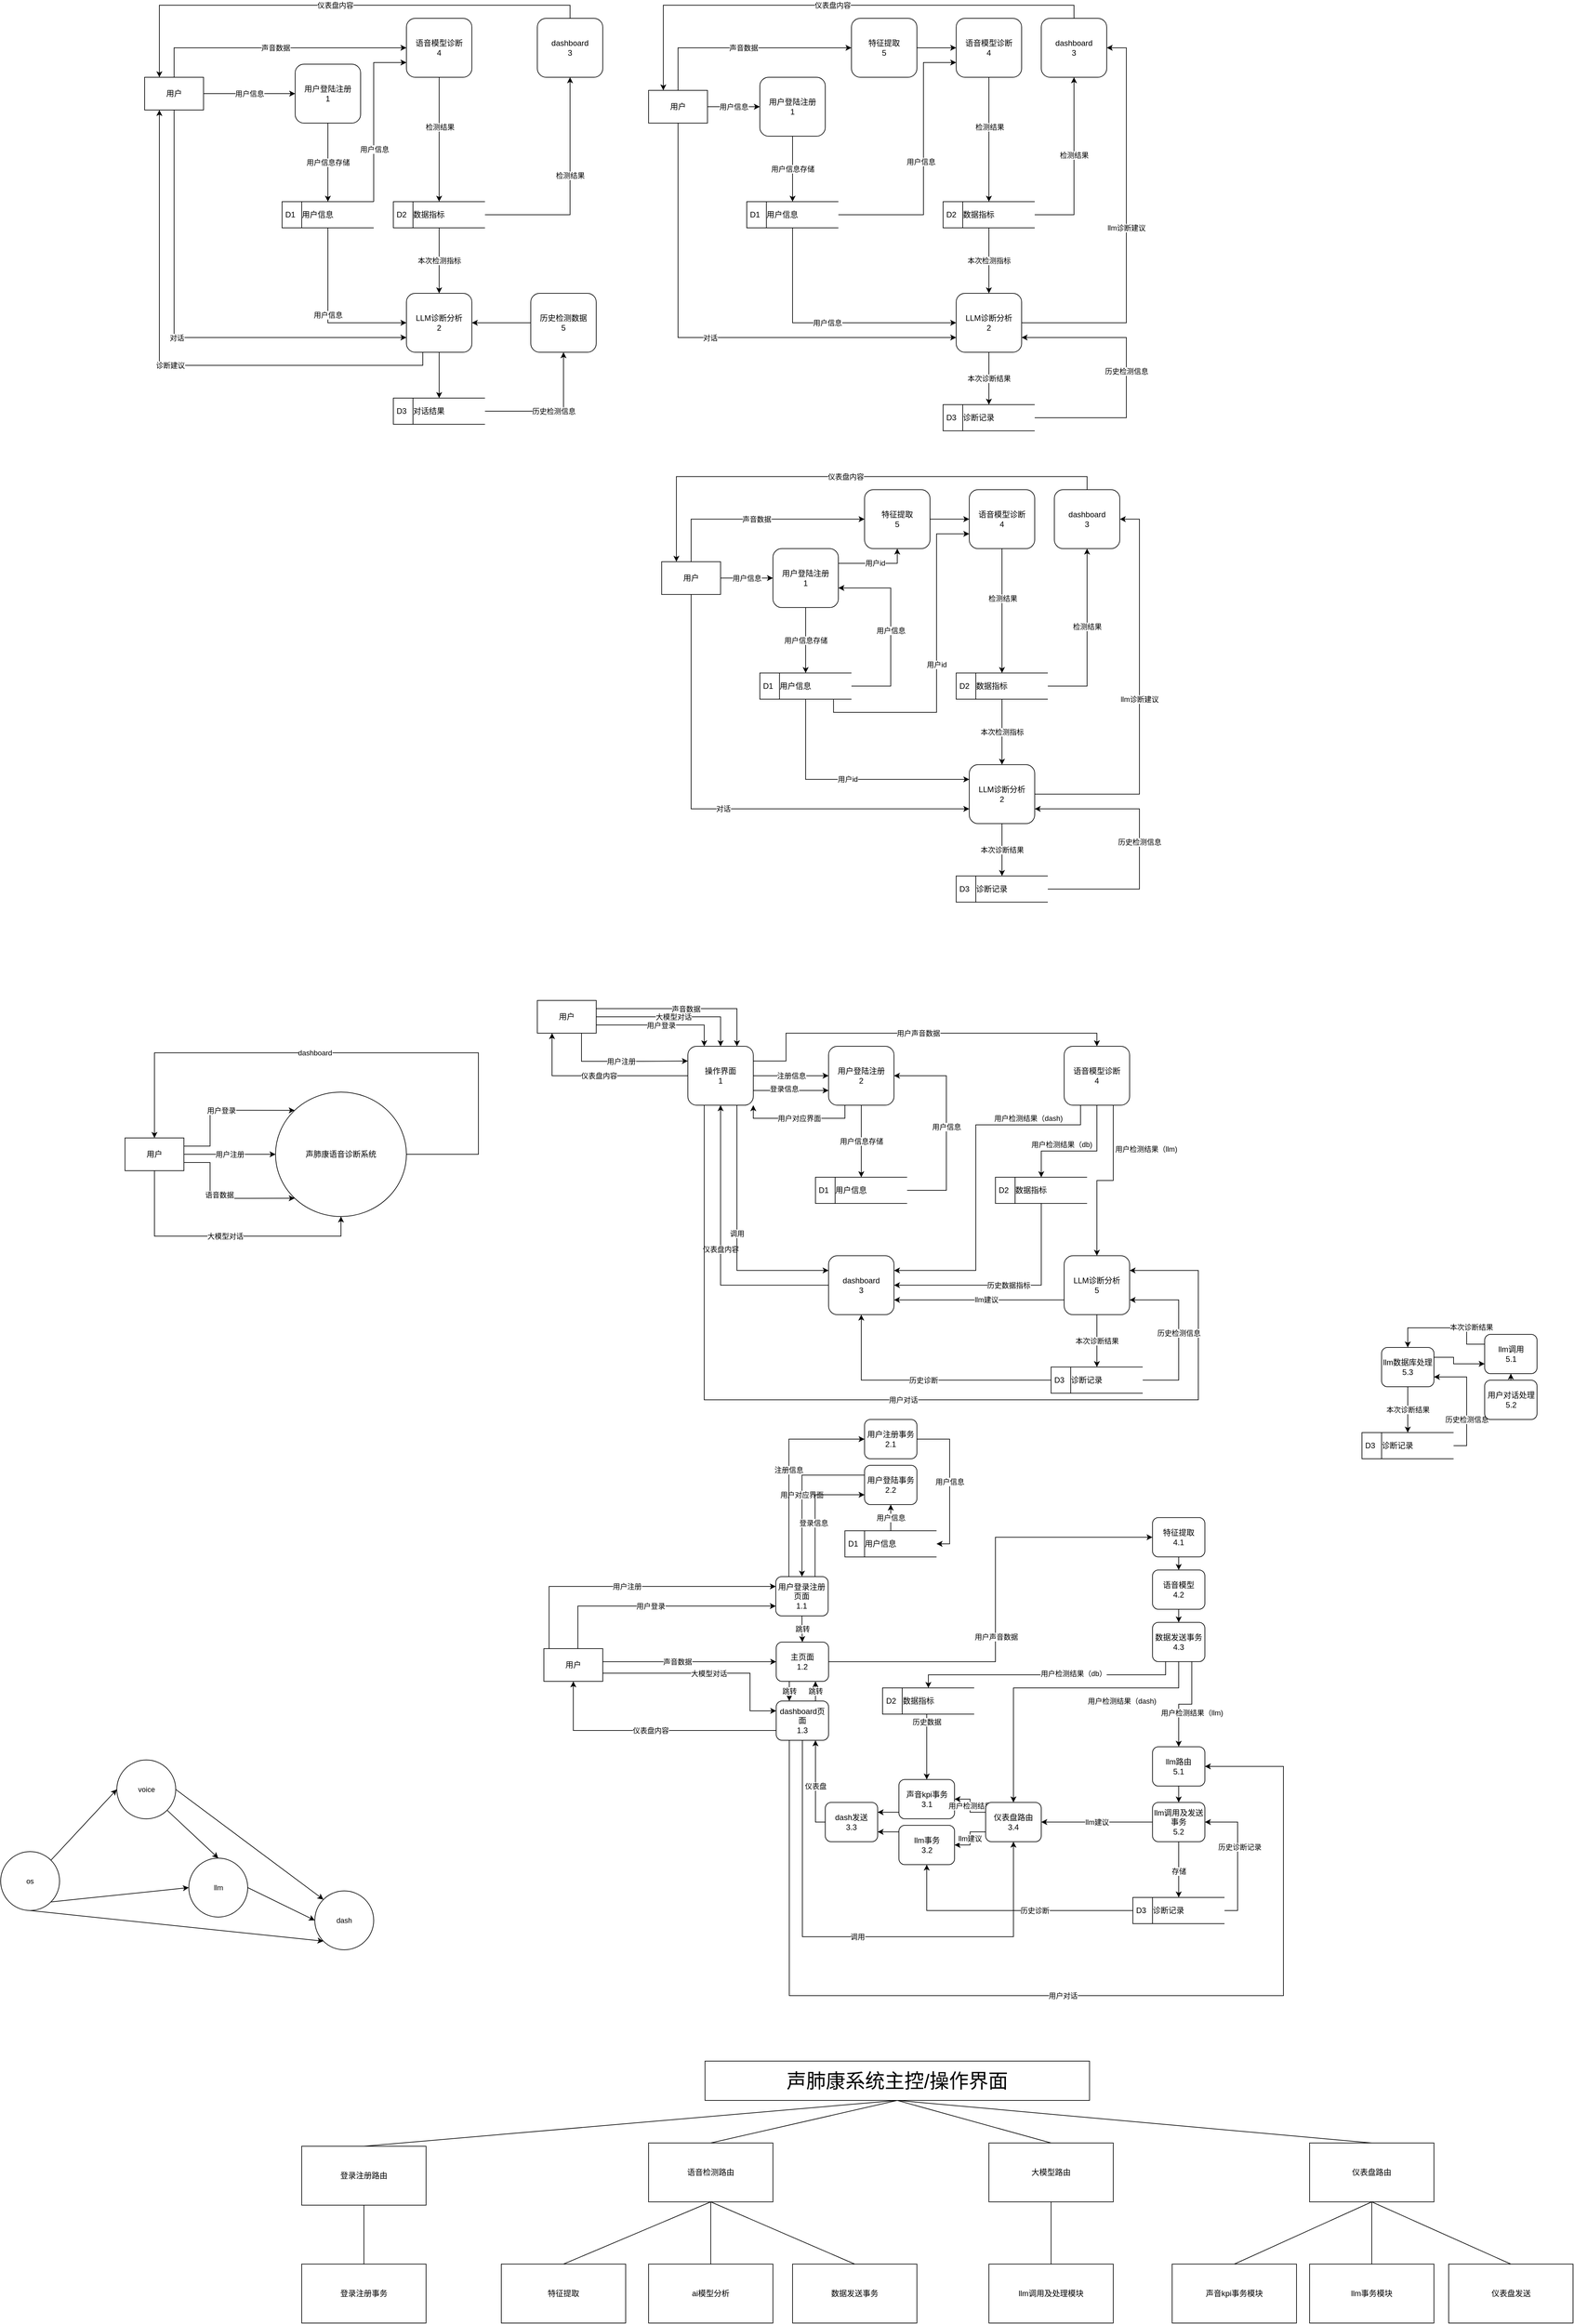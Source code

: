 <mxfile version="26.2.15" pages="2">
  <diagram id="C5RBs43oDa-KdzZeNtuy" name="Page-1">
    <mxGraphModel dx="2294" dy="1429" grid="1" gridSize="10" guides="1" tooltips="1" connect="1" arrows="1" fold="1" page="1" pageScale="1" pageWidth="690" pageHeight="980" background="none" math="0" shadow="0">
      <root>
        <mxCell id="WIyWlLk6GJQsqaUBKTNV-0" />
        <mxCell id="WIyWlLk6GJQsqaUBKTNV-1" parent="WIyWlLk6GJQsqaUBKTNV-0" />
        <mxCell id="C6dw9v0cGh8_laB9Q_cz-4" style="edgeStyle=orthogonalEdgeStyle;rounded=0;orthogonalLoop=1;jettySize=auto;html=1;exitX=1;exitY=0.75;exitDx=0;exitDy=0;entryX=0;entryY=1;entryDx=0;entryDy=0;" parent="WIyWlLk6GJQsqaUBKTNV-1" source="C6dw9v0cGh8_laB9Q_cz-1" target="C6dw9v0cGh8_laB9Q_cz-3" edge="1">
          <mxGeometry relative="1" as="geometry">
            <Array as="points">
              <mxPoint x="190" y="2208" />
              <mxPoint x="190" y="2262" />
            </Array>
          </mxGeometry>
        </mxCell>
        <mxCell id="x7PjpJtLWJ-oGzwMUkSd-5" value="语音数据" style="edgeLabel;html=1;align=center;verticalAlign=middle;resizable=0;points=[];" parent="C6dw9v0cGh8_laB9Q_cz-4" vertex="1" connectable="0">
          <mxGeometry x="-0.034" y="5" relative="1" as="geometry">
            <mxPoint as="offset" />
          </mxGeometry>
        </mxCell>
        <mxCell id="5AW3J-fh9Zgp_AAcRgvr-202" value="用户登录" style="edgeStyle=orthogonalEdgeStyle;rounded=0;orthogonalLoop=1;jettySize=auto;html=1;exitX=1;exitY=0.25;exitDx=0;exitDy=0;entryX=0;entryY=0;entryDx=0;entryDy=0;" edge="1" parent="WIyWlLk6GJQsqaUBKTNV-1" source="C6dw9v0cGh8_laB9Q_cz-1" target="C6dw9v0cGh8_laB9Q_cz-3">
          <mxGeometry relative="1" as="geometry">
            <Array as="points">
              <mxPoint x="190" y="2183" />
              <mxPoint x="190" y="2128" />
            </Array>
          </mxGeometry>
        </mxCell>
        <mxCell id="5AW3J-fh9Zgp_AAcRgvr-204" value="用户注册" style="edgeStyle=orthogonalEdgeStyle;rounded=0;orthogonalLoop=1;jettySize=auto;html=1;exitX=1;exitY=0.5;exitDx=0;exitDy=0;entryX=0;entryY=0.5;entryDx=0;entryDy=0;" edge="1" parent="WIyWlLk6GJQsqaUBKTNV-1" source="C6dw9v0cGh8_laB9Q_cz-1" target="C6dw9v0cGh8_laB9Q_cz-3">
          <mxGeometry relative="1" as="geometry" />
        </mxCell>
        <mxCell id="5AW3J-fh9Zgp_AAcRgvr-207" value="大模型对话" style="edgeStyle=orthogonalEdgeStyle;rounded=0;orthogonalLoop=1;jettySize=auto;html=1;exitX=0.5;exitY=1;exitDx=0;exitDy=0;entryX=0.5;entryY=1;entryDx=0;entryDy=0;" edge="1" parent="WIyWlLk6GJQsqaUBKTNV-1" source="C6dw9v0cGh8_laB9Q_cz-1" target="C6dw9v0cGh8_laB9Q_cz-3">
          <mxGeometry relative="1" as="geometry">
            <Array as="points">
              <mxPoint x="105" y="2320" />
              <mxPoint x="390" y="2320" />
            </Array>
          </mxGeometry>
        </mxCell>
        <mxCell id="C6dw9v0cGh8_laB9Q_cz-1" value="用户" style="html=1;dashed=0;whiteSpace=wrap;" parent="WIyWlLk6GJQsqaUBKTNV-1" vertex="1">
          <mxGeometry x="60" y="2170" width="90" height="50" as="geometry" />
        </mxCell>
        <mxCell id="C6dw9v0cGh8_laB9Q_cz-5" value="dashboard" style="edgeStyle=orthogonalEdgeStyle;rounded=0;orthogonalLoop=1;jettySize=auto;html=1;entryX=0.5;entryY=0;entryDx=0;entryDy=0;" parent="WIyWlLk6GJQsqaUBKTNV-1" source="C6dw9v0cGh8_laB9Q_cz-3" target="C6dw9v0cGh8_laB9Q_cz-1" edge="1">
          <mxGeometry x="0.157" relative="1" as="geometry">
            <mxPoint x="600" y="1980" as="targetPoint" />
            <Array as="points">
              <mxPoint x="600" y="2195" />
              <mxPoint x="600" y="2040" />
              <mxPoint x="105" y="2040" />
            </Array>
            <mxPoint as="offset" />
          </mxGeometry>
        </mxCell>
        <mxCell id="C6dw9v0cGh8_laB9Q_cz-3" value="声肺康语音诊断系统" style="shape=ellipse;html=1;dashed=0;whiteSpace=wrap;perimeter=ellipsePerimeter;" parent="WIyWlLk6GJQsqaUBKTNV-1" vertex="1">
          <mxGeometry x="290" y="2100" width="200" height="190" as="geometry" />
        </mxCell>
        <mxCell id="x7PjpJtLWJ-oGzwMUkSd-13" value="用户信息" style="edgeStyle=orthogonalEdgeStyle;rounded=0;orthogonalLoop=1;jettySize=auto;html=1;exitX=1;exitY=0.5;exitDx=0;exitDy=0;" parent="WIyWlLk6GJQsqaUBKTNV-1" source="x7PjpJtLWJ-oGzwMUkSd-1" target="x7PjpJtLWJ-oGzwMUkSd-7" edge="1">
          <mxGeometry relative="1" as="geometry" />
        </mxCell>
        <mxCell id="x7PjpJtLWJ-oGzwMUkSd-16" value="声音数据" style="edgeStyle=orthogonalEdgeStyle;rounded=0;orthogonalLoop=1;jettySize=auto;html=1;exitX=0.5;exitY=0;exitDx=0;exitDy=0;entryX=0;entryY=0.5;entryDx=0;entryDy=0;" parent="WIyWlLk6GJQsqaUBKTNV-1" source="x7PjpJtLWJ-oGzwMUkSd-1" target="x7PjpJtLWJ-oGzwMUkSd-11" edge="1">
          <mxGeometry relative="1" as="geometry" />
        </mxCell>
        <mxCell id="x7PjpJtLWJ-oGzwMUkSd-33" value="对话" style="edgeStyle=orthogonalEdgeStyle;rounded=0;orthogonalLoop=1;jettySize=auto;html=1;exitX=0.5;exitY=1;exitDx=0;exitDy=0;entryX=0;entryY=0.75;entryDx=0;entryDy=0;" parent="WIyWlLk6GJQsqaUBKTNV-1" source="x7PjpJtLWJ-oGzwMUkSd-1" target="x7PjpJtLWJ-oGzwMUkSd-9" edge="1">
          <mxGeometry relative="1" as="geometry" />
        </mxCell>
        <mxCell id="x7PjpJtLWJ-oGzwMUkSd-1" value="用户" style="html=1;dashed=0;whiteSpace=wrap;" parent="WIyWlLk6GJQsqaUBKTNV-1" vertex="1">
          <mxGeometry x="90" y="550" width="90" height="50" as="geometry" />
        </mxCell>
        <mxCell id="x7PjpJtLWJ-oGzwMUkSd-22" value="用户信息存储" style="edgeStyle=orthogonalEdgeStyle;rounded=0;orthogonalLoop=1;jettySize=auto;html=1;" parent="WIyWlLk6GJQsqaUBKTNV-1" source="x7PjpJtLWJ-oGzwMUkSd-7" target="x7PjpJtLWJ-oGzwMUkSd-14" edge="1">
          <mxGeometry relative="1" as="geometry" />
        </mxCell>
        <mxCell id="x7PjpJtLWJ-oGzwMUkSd-7" value="用户登陆注册&lt;div&gt;1&lt;/div&gt;" style="html=1;dashed=0;whiteSpace=wrap;rounded=1;" parent="WIyWlLk6GJQsqaUBKTNV-1" vertex="1">
          <mxGeometry x="320" y="530" width="100" height="90" as="geometry" />
        </mxCell>
        <mxCell id="x7PjpJtLWJ-oGzwMUkSd-36" value="诊断建议" style="edgeStyle=orthogonalEdgeStyle;rounded=0;orthogonalLoop=1;jettySize=auto;html=1;exitX=0.25;exitY=1;exitDx=0;exitDy=0;entryX=0.25;entryY=1;entryDx=0;entryDy=0;" parent="WIyWlLk6GJQsqaUBKTNV-1" source="x7PjpJtLWJ-oGzwMUkSd-9" target="x7PjpJtLWJ-oGzwMUkSd-1" edge="1">
          <mxGeometry relative="1" as="geometry" />
        </mxCell>
        <mxCell id="x7PjpJtLWJ-oGzwMUkSd-9" value="LLM诊断分析&lt;div&gt;2&lt;/div&gt;" style="html=1;dashed=0;whiteSpace=wrap;rounded=1;" parent="WIyWlLk6GJQsqaUBKTNV-1" vertex="1">
          <mxGeometry x="490" y="880" width="100" height="90" as="geometry" />
        </mxCell>
        <mxCell id="x7PjpJtLWJ-oGzwMUkSd-30" value="仪表盘内容" style="edgeStyle=orthogonalEdgeStyle;rounded=0;orthogonalLoop=1;jettySize=auto;html=1;exitX=0.5;exitY=0;exitDx=0;exitDy=0;entryX=0.25;entryY=0;entryDx=0;entryDy=0;" parent="WIyWlLk6GJQsqaUBKTNV-1" source="x7PjpJtLWJ-oGzwMUkSd-10" target="x7PjpJtLWJ-oGzwMUkSd-1" edge="1">
          <mxGeometry relative="1" as="geometry">
            <mxPoint x="90" y="420" as="targetPoint" />
          </mxGeometry>
        </mxCell>
        <mxCell id="x7PjpJtLWJ-oGzwMUkSd-10" value="dashboard&lt;div&gt;3&lt;/div&gt;" style="html=1;dashed=0;whiteSpace=wrap;rounded=1;" parent="WIyWlLk6GJQsqaUBKTNV-1" vertex="1">
          <mxGeometry x="690" y="460" width="100" height="90" as="geometry" />
        </mxCell>
        <mxCell id="x7PjpJtLWJ-oGzwMUkSd-27" style="edgeStyle=orthogonalEdgeStyle;rounded=0;orthogonalLoop=1;jettySize=auto;html=1;exitX=0.5;exitY=1;exitDx=0;exitDy=0;entryX=0.5;entryY=0;entryDx=0;entryDy=0;" parent="WIyWlLk6GJQsqaUBKTNV-1" source="x7PjpJtLWJ-oGzwMUkSd-11" target="x7PjpJtLWJ-oGzwMUkSd-26" edge="1">
          <mxGeometry relative="1" as="geometry" />
        </mxCell>
        <mxCell id="x7PjpJtLWJ-oGzwMUkSd-29" value="检测结果" style="edgeLabel;html=1;align=center;verticalAlign=middle;resizable=0;points=[];" parent="x7PjpJtLWJ-oGzwMUkSd-27" vertex="1" connectable="0">
          <mxGeometry x="-0.198" y="1" relative="1" as="geometry">
            <mxPoint as="offset" />
          </mxGeometry>
        </mxCell>
        <mxCell id="x7PjpJtLWJ-oGzwMUkSd-11" value="语音模型诊断&lt;div&gt;4&lt;span style=&quot;color: rgba(0, 0, 0, 0); font-family: monospace; font-size: 0px; text-align: start; text-wrap-mode: nowrap; background-color: transparent;&quot;&gt;%3CmxGraphModel%3E%3Croot%3E%3CmxCell%20id%3D%220%22%2F%3E%3CmxCell%20id%3D%221%22%20parent%3D%220%22%2F%3E%3CmxCell%20id%3D%222%22%20value%3D%22%E7%BB%93%E6%9E%9Cdashboard%26lt%3Bdiv%26gt%3B3%26lt%3B%2Fdiv%26gt%3B%22%20style%3D%22html%3D1%3Bdashed%3D0%3BwhiteSpace%3Dwrap%3B%22%20vertex%3D%221%22%20parent%3D%221%22%3E%3CmxGeometry%20x%3D%22270%22%20y%3D%22560%22%20width%3D%22100%22%20height%3D%2290%22%20as%3D%22geometry%22%2F%3E%3C%2FmxCell%3E%3C%2Froot%3E%3C%2FmxGraphModel%3E&lt;/span&gt;&lt;/div&gt;" style="html=1;dashed=0;whiteSpace=wrap;rounded=1;" parent="WIyWlLk6GJQsqaUBKTNV-1" vertex="1">
          <mxGeometry x="490" y="460" width="100" height="90" as="geometry" />
        </mxCell>
        <mxCell id="x7PjpJtLWJ-oGzwMUkSd-41" style="edgeStyle=orthogonalEdgeStyle;rounded=0;orthogonalLoop=1;jettySize=auto;html=1;exitX=0;exitY=0.5;exitDx=0;exitDy=0;" parent="WIyWlLk6GJQsqaUBKTNV-1" source="x7PjpJtLWJ-oGzwMUkSd-12" target="x7PjpJtLWJ-oGzwMUkSd-9" edge="1">
          <mxGeometry relative="1" as="geometry" />
        </mxCell>
        <mxCell id="x7PjpJtLWJ-oGzwMUkSd-12" value="历史检测&lt;span style=&quot;background-color: transparent; color: light-dark(rgb(0, 0, 0), rgb(255, 255, 255));&quot;&gt;数据&lt;/span&gt;&lt;div&gt;&lt;span style=&quot;background-color: transparent; color: light-dark(rgb(0, 0, 0), rgb(255, 255, 255));&quot;&gt;5&lt;/span&gt;&lt;/div&gt;" style="html=1;dashed=0;whiteSpace=wrap;rotation=0;rounded=1;" parent="WIyWlLk6GJQsqaUBKTNV-1" vertex="1">
          <mxGeometry x="680" y="880" width="100" height="90" as="geometry" />
        </mxCell>
        <mxCell id="x7PjpJtLWJ-oGzwMUkSd-24" style="edgeStyle=orthogonalEdgeStyle;rounded=0;orthogonalLoop=1;jettySize=auto;html=1;exitX=1;exitY=0;exitDx=0;exitDy=0;entryX=0;entryY=0.75;entryDx=0;entryDy=0;" parent="WIyWlLk6GJQsqaUBKTNV-1" source="x7PjpJtLWJ-oGzwMUkSd-14" target="x7PjpJtLWJ-oGzwMUkSd-11" edge="1">
          <mxGeometry relative="1" as="geometry">
            <mxPoint x="480" y="560.0" as="targetPoint" />
          </mxGeometry>
        </mxCell>
        <mxCell id="x7PjpJtLWJ-oGzwMUkSd-25" value="用户信息" style="edgeLabel;html=1;align=center;verticalAlign=middle;resizable=0;points=[];" parent="x7PjpJtLWJ-oGzwMUkSd-24" vertex="1" connectable="0">
          <mxGeometry x="-0.388" y="-1" relative="1" as="geometry">
            <mxPoint as="offset" />
          </mxGeometry>
        </mxCell>
        <mxCell id="x7PjpJtLWJ-oGzwMUkSd-32" value="用户信息" style="edgeStyle=orthogonalEdgeStyle;rounded=0;orthogonalLoop=1;jettySize=auto;html=1;exitX=0.5;exitY=1;exitDx=0;exitDy=0;entryX=0;entryY=0.5;entryDx=0;entryDy=0;" parent="WIyWlLk6GJQsqaUBKTNV-1" source="x7PjpJtLWJ-oGzwMUkSd-14" target="x7PjpJtLWJ-oGzwMUkSd-9" edge="1">
          <mxGeometry relative="1" as="geometry" />
        </mxCell>
        <mxCell id="x7PjpJtLWJ-oGzwMUkSd-14" value="D1&amp;nbsp; &amp;nbsp;用户信息" style="html=1;dashed=0;whiteSpace=wrap;shape=mxgraph.dfd.dataStoreID;align=left;spacingLeft=3;points=[[0,0],[0.5,0],[1,0],[0,0.5],[1,0.5],[0,1],[0.5,1],[1,1]];" parent="WIyWlLk6GJQsqaUBKTNV-1" vertex="1">
          <mxGeometry x="300" y="740" width="140" height="40" as="geometry" />
        </mxCell>
        <mxCell id="x7PjpJtLWJ-oGzwMUkSd-28" value="检测结果" style="edgeStyle=orthogonalEdgeStyle;rounded=0;orthogonalLoop=1;jettySize=auto;html=1;exitX=1;exitY=0.5;exitDx=0;exitDy=0;entryX=0.5;entryY=1;entryDx=0;entryDy=0;" parent="WIyWlLk6GJQsqaUBKTNV-1" source="x7PjpJtLWJ-oGzwMUkSd-26" target="x7PjpJtLWJ-oGzwMUkSd-10" edge="1">
          <mxGeometry x="0.117" relative="1" as="geometry">
            <Array as="points">
              <mxPoint x="740" y="760" />
            </Array>
            <mxPoint as="offset" />
          </mxGeometry>
        </mxCell>
        <mxCell id="x7PjpJtLWJ-oGzwMUkSd-31" value="本次检测指标" style="edgeStyle=orthogonalEdgeStyle;rounded=0;orthogonalLoop=1;jettySize=auto;html=1;exitX=0.5;exitY=1;exitDx=0;exitDy=0;" parent="WIyWlLk6GJQsqaUBKTNV-1" source="x7PjpJtLWJ-oGzwMUkSd-26" target="x7PjpJtLWJ-oGzwMUkSd-9" edge="1">
          <mxGeometry relative="1" as="geometry" />
        </mxCell>
        <mxCell id="x7PjpJtLWJ-oGzwMUkSd-26" value="D2&amp;nbsp; &amp;nbsp;数据指标" style="html=1;dashed=0;whiteSpace=wrap;shape=mxgraph.dfd.dataStoreID;align=left;spacingLeft=3;points=[[0,0],[0.5,0],[1,0],[0,0.5],[1,0.5],[0,1],[0.5,1],[1,1]];" parent="WIyWlLk6GJQsqaUBKTNV-1" vertex="1">
          <mxGeometry x="470" y="740" width="140" height="40" as="geometry" />
        </mxCell>
        <mxCell id="x7PjpJtLWJ-oGzwMUkSd-40" value="历史检测信息" style="edgeStyle=orthogonalEdgeStyle;rounded=0;orthogonalLoop=1;jettySize=auto;html=1;exitX=1;exitY=0.5;exitDx=0;exitDy=0;entryX=0.5;entryY=1;entryDx=0;entryDy=0;" parent="WIyWlLk6GJQsqaUBKTNV-1" source="x7PjpJtLWJ-oGzwMUkSd-37" target="x7PjpJtLWJ-oGzwMUkSd-12" edge="1">
          <mxGeometry relative="1" as="geometry" />
        </mxCell>
        <mxCell id="x7PjpJtLWJ-oGzwMUkSd-37" value="D3&amp;nbsp; &amp;nbsp;对话结果" style="html=1;dashed=0;whiteSpace=wrap;shape=mxgraph.dfd.dataStoreID;align=left;spacingLeft=3;points=[[0,0],[0.5,0],[1,0],[0,0.5],[1,0.5],[0,1],[0.5,1],[1,1]];" parent="WIyWlLk6GJQsqaUBKTNV-1" vertex="1">
          <mxGeometry x="470" y="1040" width="140" height="40" as="geometry" />
        </mxCell>
        <mxCell id="x7PjpJtLWJ-oGzwMUkSd-38" style="edgeStyle=orthogonalEdgeStyle;rounded=0;orthogonalLoop=1;jettySize=auto;html=1;exitX=0.5;exitY=1;exitDx=0;exitDy=0;" parent="WIyWlLk6GJQsqaUBKTNV-1" source="x7PjpJtLWJ-oGzwMUkSd-9" edge="1">
          <mxGeometry relative="1" as="geometry">
            <mxPoint x="540" y="1040" as="targetPoint" />
          </mxGeometry>
        </mxCell>
        <mxCell id="onHl9T6wErIcUPHgjuDd-0" value="用户信息" style="edgeStyle=orthogonalEdgeStyle;rounded=0;orthogonalLoop=1;jettySize=auto;html=1;exitX=1;exitY=0.5;exitDx=0;exitDy=0;" edge="1" parent="WIyWlLk6GJQsqaUBKTNV-1" source="onHl9T6wErIcUPHgjuDd-3" target="onHl9T6wErIcUPHgjuDd-5">
          <mxGeometry relative="1" as="geometry" />
        </mxCell>
        <mxCell id="onHl9T6wErIcUPHgjuDd-2" value="对话" style="edgeStyle=orthogonalEdgeStyle;rounded=0;orthogonalLoop=1;jettySize=auto;html=1;exitX=0.5;exitY=1;exitDx=0;exitDy=0;entryX=0;entryY=0.75;entryDx=0;entryDy=0;" edge="1" parent="WIyWlLk6GJQsqaUBKTNV-1" source="onHl9T6wErIcUPHgjuDd-3" target="onHl9T6wErIcUPHgjuDd-7">
          <mxGeometry relative="1" as="geometry" />
        </mxCell>
        <mxCell id="onHl9T6wErIcUPHgjuDd-28" value="声音数据" style="edgeStyle=orthogonalEdgeStyle;rounded=0;orthogonalLoop=1;jettySize=auto;html=1;exitX=0.5;exitY=0;exitDx=0;exitDy=0;entryX=0;entryY=0.5;entryDx=0;entryDy=0;" edge="1" parent="WIyWlLk6GJQsqaUBKTNV-1" source="onHl9T6wErIcUPHgjuDd-3" target="onHl9T6wErIcUPHgjuDd-14">
          <mxGeometry relative="1" as="geometry" />
        </mxCell>
        <mxCell id="onHl9T6wErIcUPHgjuDd-3" value="用户" style="html=1;dashed=0;whiteSpace=wrap;" vertex="1" parent="WIyWlLk6GJQsqaUBKTNV-1">
          <mxGeometry x="860" y="570" width="90" height="50" as="geometry" />
        </mxCell>
        <mxCell id="onHl9T6wErIcUPHgjuDd-4" value="用户信息存储" style="edgeStyle=orthogonalEdgeStyle;rounded=0;orthogonalLoop=1;jettySize=auto;html=1;" edge="1" parent="WIyWlLk6GJQsqaUBKTNV-1" source="onHl9T6wErIcUPHgjuDd-5" target="onHl9T6wErIcUPHgjuDd-18">
          <mxGeometry relative="1" as="geometry" />
        </mxCell>
        <mxCell id="onHl9T6wErIcUPHgjuDd-5" value="用户登陆注册&lt;div&gt;1&lt;/div&gt;" style="html=1;dashed=0;whiteSpace=wrap;rounded=1;" vertex="1" parent="WIyWlLk6GJQsqaUBKTNV-1">
          <mxGeometry x="1030" y="550" width="100" height="90" as="geometry" />
        </mxCell>
        <mxCell id="onHl9T6wErIcUPHgjuDd-31" value="llm诊断建议" style="edgeStyle=orthogonalEdgeStyle;rounded=0;orthogonalLoop=1;jettySize=auto;html=1;exitX=1;exitY=0.5;exitDx=0;exitDy=0;entryX=1;entryY=0.5;entryDx=0;entryDy=0;" edge="1" parent="WIyWlLk6GJQsqaUBKTNV-1" source="onHl9T6wErIcUPHgjuDd-7" target="onHl9T6wErIcUPHgjuDd-9">
          <mxGeometry relative="1" as="geometry">
            <mxPoint x="1590" y="500" as="targetPoint" />
            <Array as="points">
              <mxPoint x="1590" y="925" />
              <mxPoint x="1590" y="505" />
            </Array>
          </mxGeometry>
        </mxCell>
        <mxCell id="onHl9T6wErIcUPHgjuDd-7" value="LLM诊断分析&lt;div&gt;2&lt;/div&gt;" style="html=1;dashed=0;whiteSpace=wrap;rounded=1;" vertex="1" parent="WIyWlLk6GJQsqaUBKTNV-1">
          <mxGeometry x="1330" y="880" width="100" height="90" as="geometry" />
        </mxCell>
        <mxCell id="onHl9T6wErIcUPHgjuDd-8" value="仪表盘内容" style="edgeStyle=orthogonalEdgeStyle;rounded=0;orthogonalLoop=1;jettySize=auto;html=1;exitX=0.5;exitY=0;exitDx=0;exitDy=0;entryX=0.25;entryY=0;entryDx=0;entryDy=0;" edge="1" parent="WIyWlLk6GJQsqaUBKTNV-1" source="onHl9T6wErIcUPHgjuDd-9" target="onHl9T6wErIcUPHgjuDd-3">
          <mxGeometry relative="1" as="geometry">
            <mxPoint x="860" y="420" as="targetPoint" />
          </mxGeometry>
        </mxCell>
        <mxCell id="onHl9T6wErIcUPHgjuDd-9" value="dashboard&lt;div&gt;3&lt;/div&gt;" style="html=1;dashed=0;whiteSpace=wrap;rounded=1;" vertex="1" parent="WIyWlLk6GJQsqaUBKTNV-1">
          <mxGeometry x="1460" y="460" width="100" height="90" as="geometry" />
        </mxCell>
        <mxCell id="onHl9T6wErIcUPHgjuDd-10" style="edgeStyle=orthogonalEdgeStyle;rounded=0;orthogonalLoop=1;jettySize=auto;html=1;exitX=0.5;exitY=1;exitDx=0;exitDy=0;entryX=0.5;entryY=0;entryDx=0;entryDy=0;" edge="1" parent="WIyWlLk6GJQsqaUBKTNV-1" source="onHl9T6wErIcUPHgjuDd-12" target="onHl9T6wErIcUPHgjuDd-21">
          <mxGeometry relative="1" as="geometry" />
        </mxCell>
        <mxCell id="onHl9T6wErIcUPHgjuDd-11" value="检测结果" style="edgeLabel;html=1;align=center;verticalAlign=middle;resizable=0;points=[];" vertex="1" connectable="0" parent="onHl9T6wErIcUPHgjuDd-10">
          <mxGeometry x="-0.198" y="1" relative="1" as="geometry">
            <mxPoint as="offset" />
          </mxGeometry>
        </mxCell>
        <mxCell id="onHl9T6wErIcUPHgjuDd-12" value="语音模型诊断&lt;div&gt;4&lt;span style=&quot;color: rgba(0, 0, 0, 0); font-family: monospace; font-size: 0px; text-align: start; text-wrap-mode: nowrap; background-color: transparent;&quot;&gt;%3CmxGraphModel%3E%3Croot%3E%3CmxCell%20id%3D%220%22%2F%3E%3CmxCell%20id%3D%221%22%20parent%3D%220%22%2F%3E%3CmxCell%20id%3D%222%22%20value%3D%22%E7%BB%93%E6%9E%9Cdashboard%26lt%3Bdiv%26gt%3B3%26lt%3B%2Fdiv%26gt%3B%22%20style%3D%22html%3D1%3Bdashed%3D0%3BwhiteSpace%3Dwrap%3B%22%20vertex%3D%221%22%20parent%3D%221%22%3E%3CmxGeometry%20x%3D%22270%22%20y%3D%22560%22%20width%3D%22100%22%20height%3D%2290%22%20as%3D%22geometry%22%2F%3E%3C%2FmxCell%3E%3C%2Froot%3E%3C%2FmxGraphModel%3E&lt;/span&gt;&lt;/div&gt;" style="html=1;dashed=0;whiteSpace=wrap;rounded=1;" vertex="1" parent="WIyWlLk6GJQsqaUBKTNV-1">
          <mxGeometry x="1330" y="460" width="100" height="90" as="geometry" />
        </mxCell>
        <mxCell id="onHl9T6wErIcUPHgjuDd-29" style="edgeStyle=orthogonalEdgeStyle;rounded=0;orthogonalLoop=1;jettySize=auto;html=1;exitX=1;exitY=0.5;exitDx=0;exitDy=0;entryX=0;entryY=0.5;entryDx=0;entryDy=0;" edge="1" parent="WIyWlLk6GJQsqaUBKTNV-1" source="onHl9T6wErIcUPHgjuDd-14" target="onHl9T6wErIcUPHgjuDd-12">
          <mxGeometry relative="1" as="geometry" />
        </mxCell>
        <mxCell id="onHl9T6wErIcUPHgjuDd-14" value="特征提取&lt;br&gt;&lt;div&gt;&lt;span style=&quot;background-color: transparent; color: light-dark(rgb(0, 0, 0), rgb(255, 255, 255));&quot;&gt;5&lt;/span&gt;&lt;/div&gt;" style="html=1;dashed=0;whiteSpace=wrap;rotation=0;rounded=1;" vertex="1" parent="WIyWlLk6GJQsqaUBKTNV-1">
          <mxGeometry x="1170" y="460" width="100" height="90" as="geometry" />
        </mxCell>
        <mxCell id="onHl9T6wErIcUPHgjuDd-15" style="edgeStyle=orthogonalEdgeStyle;rounded=0;orthogonalLoop=1;jettySize=auto;html=1;exitX=1;exitY=0.5;exitDx=0;exitDy=0;entryX=0;entryY=0.75;entryDx=0;entryDy=0;" edge="1" parent="WIyWlLk6GJQsqaUBKTNV-1" source="onHl9T6wErIcUPHgjuDd-18" target="onHl9T6wErIcUPHgjuDd-12">
          <mxGeometry relative="1" as="geometry">
            <mxPoint x="1250" y="560.0" as="targetPoint" />
            <Array as="points">
              <mxPoint x="1280" y="760" />
              <mxPoint x="1280" y="528" />
            </Array>
          </mxGeometry>
        </mxCell>
        <mxCell id="onHl9T6wErIcUPHgjuDd-16" value="用户信息" style="edgeLabel;html=1;align=center;verticalAlign=middle;resizable=0;points=[];" vertex="1" connectable="0" parent="onHl9T6wErIcUPHgjuDd-15">
          <mxGeometry x="-0.388" y="-1" relative="1" as="geometry">
            <mxPoint y="-82" as="offset" />
          </mxGeometry>
        </mxCell>
        <mxCell id="onHl9T6wErIcUPHgjuDd-17" value="用户信息" style="edgeStyle=orthogonalEdgeStyle;rounded=0;orthogonalLoop=1;jettySize=auto;html=1;exitX=0.5;exitY=1;exitDx=0;exitDy=0;entryX=0;entryY=0.5;entryDx=0;entryDy=0;" edge="1" parent="WIyWlLk6GJQsqaUBKTNV-1" source="onHl9T6wErIcUPHgjuDd-18" target="onHl9T6wErIcUPHgjuDd-7">
          <mxGeometry relative="1" as="geometry" />
        </mxCell>
        <mxCell id="onHl9T6wErIcUPHgjuDd-18" value="D1&amp;nbsp; &amp;nbsp;用户信息" style="html=1;dashed=0;whiteSpace=wrap;shape=mxgraph.dfd.dataStoreID;align=left;spacingLeft=3;points=[[0,0],[0.5,0],[1,0],[0,0.5],[1,0.5],[0,1],[0.5,1],[1,1]];" vertex="1" parent="WIyWlLk6GJQsqaUBKTNV-1">
          <mxGeometry x="1010" y="740" width="140" height="40" as="geometry" />
        </mxCell>
        <mxCell id="onHl9T6wErIcUPHgjuDd-19" value="检测结果" style="edgeStyle=orthogonalEdgeStyle;rounded=0;orthogonalLoop=1;jettySize=auto;html=1;exitX=1;exitY=0.5;exitDx=0;exitDy=0;entryX=0.5;entryY=1;entryDx=0;entryDy=0;" edge="1" parent="WIyWlLk6GJQsqaUBKTNV-1" source="onHl9T6wErIcUPHgjuDd-21" target="onHl9T6wErIcUPHgjuDd-9">
          <mxGeometry x="0.117" relative="1" as="geometry">
            <Array as="points">
              <mxPoint x="1510" y="760" />
            </Array>
            <mxPoint as="offset" />
          </mxGeometry>
        </mxCell>
        <mxCell id="onHl9T6wErIcUPHgjuDd-20" value="本次检测指标" style="edgeStyle=orthogonalEdgeStyle;rounded=0;orthogonalLoop=1;jettySize=auto;html=1;exitX=0.5;exitY=1;exitDx=0;exitDy=0;" edge="1" parent="WIyWlLk6GJQsqaUBKTNV-1" source="onHl9T6wErIcUPHgjuDd-21" target="onHl9T6wErIcUPHgjuDd-7">
          <mxGeometry relative="1" as="geometry" />
        </mxCell>
        <mxCell id="onHl9T6wErIcUPHgjuDd-21" value="D2&amp;nbsp; &amp;nbsp;数据指标" style="html=1;dashed=0;whiteSpace=wrap;shape=mxgraph.dfd.dataStoreID;align=left;spacingLeft=3;points=[[0,0],[0.5,0],[1,0],[0,0.5],[1,0.5],[0,1],[0.5,1],[1,1]];" vertex="1" parent="WIyWlLk6GJQsqaUBKTNV-1">
          <mxGeometry x="1310" y="740" width="140" height="40" as="geometry" />
        </mxCell>
        <mxCell id="onHl9T6wErIcUPHgjuDd-30" value="历史检测信息" style="edgeStyle=orthogonalEdgeStyle;rounded=0;orthogonalLoop=1;jettySize=auto;html=1;exitX=1;exitY=0.5;exitDx=0;exitDy=0;entryX=1;entryY=0.75;entryDx=0;entryDy=0;" edge="1" parent="WIyWlLk6GJQsqaUBKTNV-1" source="onHl9T6wErIcUPHgjuDd-23" target="onHl9T6wErIcUPHgjuDd-7">
          <mxGeometry relative="1" as="geometry">
            <Array as="points">
              <mxPoint x="1590" y="1070" />
              <mxPoint x="1590" y="948" />
            </Array>
          </mxGeometry>
        </mxCell>
        <mxCell id="onHl9T6wErIcUPHgjuDd-23" value="D3&amp;nbsp; &amp;nbsp;诊断记录" style="html=1;dashed=0;whiteSpace=wrap;shape=mxgraph.dfd.dataStoreID;align=left;spacingLeft=3;points=[[0,0],[0.5,0],[1,0],[0,0.5],[1,0.5],[0,1],[0.5,1],[1,1]];" vertex="1" parent="WIyWlLk6GJQsqaUBKTNV-1">
          <mxGeometry x="1310" y="1050" width="140" height="40" as="geometry" />
        </mxCell>
        <mxCell id="onHl9T6wErIcUPHgjuDd-24" value="本次诊断结果" style="edgeStyle=orthogonalEdgeStyle;rounded=0;orthogonalLoop=1;jettySize=auto;html=1;exitX=0.5;exitY=1;exitDx=0;exitDy=0;entryX=0.5;entryY=0;entryDx=0;entryDy=0;" edge="1" parent="WIyWlLk6GJQsqaUBKTNV-1" source="onHl9T6wErIcUPHgjuDd-7" target="onHl9T6wErIcUPHgjuDd-23">
          <mxGeometry relative="1" as="geometry">
            <mxPoint x="1310" y="1040" as="targetPoint" />
          </mxGeometry>
        </mxCell>
        <mxCell id="5AW3J-fh9Zgp_AAcRgvr-50" value="用户信息" style="edgeStyle=orthogonalEdgeStyle;rounded=0;orthogonalLoop=1;jettySize=auto;html=1;exitX=1;exitY=0.5;exitDx=0;exitDy=0;" edge="1" parent="WIyWlLk6GJQsqaUBKTNV-1" source="5AW3J-fh9Zgp_AAcRgvr-53" target="5AW3J-fh9Zgp_AAcRgvr-55">
          <mxGeometry relative="1" as="geometry" />
        </mxCell>
        <mxCell id="5AW3J-fh9Zgp_AAcRgvr-51" value="对话" style="edgeStyle=orthogonalEdgeStyle;rounded=0;orthogonalLoop=1;jettySize=auto;html=1;exitX=0.5;exitY=1;exitDx=0;exitDy=0;entryX=0;entryY=0.75;entryDx=0;entryDy=0;" edge="1" parent="WIyWlLk6GJQsqaUBKTNV-1" source="5AW3J-fh9Zgp_AAcRgvr-53" target="5AW3J-fh9Zgp_AAcRgvr-57">
          <mxGeometry relative="1" as="geometry" />
        </mxCell>
        <mxCell id="5AW3J-fh9Zgp_AAcRgvr-52" value="声音数据" style="edgeStyle=orthogonalEdgeStyle;rounded=0;orthogonalLoop=1;jettySize=auto;html=1;exitX=0.5;exitY=0;exitDx=0;exitDy=0;entryX=0;entryY=0.5;entryDx=0;entryDy=0;" edge="1" parent="WIyWlLk6GJQsqaUBKTNV-1" source="5AW3J-fh9Zgp_AAcRgvr-53" target="5AW3J-fh9Zgp_AAcRgvr-64">
          <mxGeometry relative="1" as="geometry" />
        </mxCell>
        <mxCell id="5AW3J-fh9Zgp_AAcRgvr-53" value="用户" style="html=1;dashed=0;whiteSpace=wrap;" vertex="1" parent="WIyWlLk6GJQsqaUBKTNV-1">
          <mxGeometry x="880" y="1289.92" width="90" height="50" as="geometry" />
        </mxCell>
        <mxCell id="5AW3J-fh9Zgp_AAcRgvr-54" value="用户信息存储" style="edgeStyle=orthogonalEdgeStyle;rounded=0;orthogonalLoop=1;jettySize=auto;html=1;" edge="1" parent="WIyWlLk6GJQsqaUBKTNV-1" source="5AW3J-fh9Zgp_AAcRgvr-55" target="5AW3J-fh9Zgp_AAcRgvr-68">
          <mxGeometry relative="1" as="geometry" />
        </mxCell>
        <mxCell id="5AW3J-fh9Zgp_AAcRgvr-55" value="用户登陆注册&lt;div&gt;1&lt;/div&gt;" style="html=1;dashed=0;whiteSpace=wrap;rounded=1;" vertex="1" parent="WIyWlLk6GJQsqaUBKTNV-1">
          <mxGeometry x="1050" y="1269.92" width="100" height="90" as="geometry" />
        </mxCell>
        <mxCell id="5AW3J-fh9Zgp_AAcRgvr-78" value="用户id" style="edgeStyle=orthogonalEdgeStyle;rounded=0;orthogonalLoop=1;jettySize=auto;html=1;exitX=1;exitY=0.25;exitDx=0;exitDy=0;entryX=0.5;entryY=1;entryDx=0;entryDy=0;" edge="1" parent="WIyWlLk6GJQsqaUBKTNV-1" source="5AW3J-fh9Zgp_AAcRgvr-55" target="5AW3J-fh9Zgp_AAcRgvr-64">
          <mxGeometry relative="1" as="geometry" />
        </mxCell>
        <mxCell id="5AW3J-fh9Zgp_AAcRgvr-56" value="llm诊断建议" style="edgeStyle=orthogonalEdgeStyle;rounded=0;orthogonalLoop=1;jettySize=auto;html=1;exitX=1;exitY=0.5;exitDx=0;exitDy=0;entryX=1;entryY=0.5;entryDx=0;entryDy=0;" edge="1" parent="WIyWlLk6GJQsqaUBKTNV-1" source="5AW3J-fh9Zgp_AAcRgvr-57" target="5AW3J-fh9Zgp_AAcRgvr-59">
          <mxGeometry relative="1" as="geometry">
            <mxPoint x="1610" y="1219.92" as="targetPoint" />
            <Array as="points">
              <mxPoint x="1610" y="1644.92" />
              <mxPoint x="1610" y="1224.92" />
            </Array>
          </mxGeometry>
        </mxCell>
        <mxCell id="5AW3J-fh9Zgp_AAcRgvr-57" value="LLM诊断分析&lt;div&gt;2&lt;/div&gt;" style="html=1;dashed=0;whiteSpace=wrap;rounded=1;" vertex="1" parent="WIyWlLk6GJQsqaUBKTNV-1">
          <mxGeometry x="1350" y="1599.92" width="100" height="90" as="geometry" />
        </mxCell>
        <mxCell id="5AW3J-fh9Zgp_AAcRgvr-58" value="仪表盘内容" style="edgeStyle=orthogonalEdgeStyle;rounded=0;orthogonalLoop=1;jettySize=auto;html=1;exitX=0.5;exitY=0;exitDx=0;exitDy=0;entryX=0.25;entryY=0;entryDx=0;entryDy=0;" edge="1" parent="WIyWlLk6GJQsqaUBKTNV-1" source="5AW3J-fh9Zgp_AAcRgvr-59" target="5AW3J-fh9Zgp_AAcRgvr-53">
          <mxGeometry relative="1" as="geometry">
            <mxPoint x="880" y="1139.92" as="targetPoint" />
          </mxGeometry>
        </mxCell>
        <mxCell id="5AW3J-fh9Zgp_AAcRgvr-59" value="dashboard&lt;div&gt;3&lt;/div&gt;" style="html=1;dashed=0;whiteSpace=wrap;rounded=1;" vertex="1" parent="WIyWlLk6GJQsqaUBKTNV-1">
          <mxGeometry x="1480" y="1179.92" width="100" height="90" as="geometry" />
        </mxCell>
        <mxCell id="5AW3J-fh9Zgp_AAcRgvr-60" style="edgeStyle=orthogonalEdgeStyle;rounded=0;orthogonalLoop=1;jettySize=auto;html=1;exitX=0.5;exitY=1;exitDx=0;exitDy=0;entryX=0.5;entryY=0;entryDx=0;entryDy=0;" edge="1" parent="WIyWlLk6GJQsqaUBKTNV-1" source="5AW3J-fh9Zgp_AAcRgvr-62" target="5AW3J-fh9Zgp_AAcRgvr-71">
          <mxGeometry relative="1" as="geometry" />
        </mxCell>
        <mxCell id="5AW3J-fh9Zgp_AAcRgvr-61" value="检测结果" style="edgeLabel;html=1;align=center;verticalAlign=middle;resizable=0;points=[];" vertex="1" connectable="0" parent="5AW3J-fh9Zgp_AAcRgvr-60">
          <mxGeometry x="-0.198" y="1" relative="1" as="geometry">
            <mxPoint as="offset" />
          </mxGeometry>
        </mxCell>
        <mxCell id="5AW3J-fh9Zgp_AAcRgvr-62" value="语音模型诊断&lt;div&gt;4&lt;span style=&quot;color: rgba(0, 0, 0, 0); font-family: monospace; font-size: 0px; text-align: start; text-wrap-mode: nowrap; background-color: transparent;&quot;&gt;%3CmxGraphModel%3E%3Croot%3E%3CmxCell%20id%3D%220%22%2F%3E%3CmxCell%20id%3D%221%22%20parent%3D%220%22%2F%3E%3CmxCell%20id%3D%222%22%20value%3D%22%E7%BB%93%E6%9E%9Cdashboard%26lt%3Bdiv%26gt%3B3%26lt%3B%2Fdiv%26gt%3B%22%20style%3D%22html%3D1%3Bdashed%3D0%3BwhiteSpace%3Dwrap%3B%22%20vertex%3D%221%22%20parent%3D%221%22%3E%3CmxGeometry%20x%3D%22270%22%20y%3D%22560%22%20width%3D%22100%22%20height%3D%2290%22%20as%3D%22geometry%22%2F%3E%3C%2FmxCell%3E%3C%2Froot%3E%3C%2FmxGraphModel%3E&lt;/span&gt;&lt;/div&gt;" style="html=1;dashed=0;whiteSpace=wrap;rounded=1;" vertex="1" parent="WIyWlLk6GJQsqaUBKTNV-1">
          <mxGeometry x="1350" y="1179.92" width="100" height="90" as="geometry" />
        </mxCell>
        <mxCell id="5AW3J-fh9Zgp_AAcRgvr-63" style="edgeStyle=orthogonalEdgeStyle;rounded=0;orthogonalLoop=1;jettySize=auto;html=1;exitX=1;exitY=0.5;exitDx=0;exitDy=0;entryX=0;entryY=0.5;entryDx=0;entryDy=0;" edge="1" parent="WIyWlLk6GJQsqaUBKTNV-1" source="5AW3J-fh9Zgp_AAcRgvr-64" target="5AW3J-fh9Zgp_AAcRgvr-62">
          <mxGeometry relative="1" as="geometry" />
        </mxCell>
        <mxCell id="5AW3J-fh9Zgp_AAcRgvr-64" value="特征提取&lt;br&gt;&lt;div&gt;&lt;span style=&quot;background-color: transparent; color: light-dark(rgb(0, 0, 0), rgb(255, 255, 255));&quot;&gt;5&lt;/span&gt;&lt;/div&gt;" style="html=1;dashed=0;whiteSpace=wrap;rotation=0;rounded=1;" vertex="1" parent="WIyWlLk6GJQsqaUBKTNV-1">
          <mxGeometry x="1190" y="1179.92" width="100" height="90" as="geometry" />
        </mxCell>
        <mxCell id="5AW3J-fh9Zgp_AAcRgvr-75" value="用户信息" style="edgeStyle=orthogonalEdgeStyle;rounded=0;orthogonalLoop=1;jettySize=auto;html=1;exitX=1;exitY=0.5;exitDx=0;exitDy=0;" edge="1" parent="WIyWlLk6GJQsqaUBKTNV-1" source="5AW3J-fh9Zgp_AAcRgvr-68">
          <mxGeometry relative="1" as="geometry">
            <mxPoint x="1150" y="1330" as="targetPoint" />
            <Array as="points">
              <mxPoint x="1230" y="1480" />
              <mxPoint x="1230" y="1330" />
              <mxPoint x="1150" y="1330" />
            </Array>
          </mxGeometry>
        </mxCell>
        <mxCell id="5AW3J-fh9Zgp_AAcRgvr-79" value="用户id" style="edgeStyle=orthogonalEdgeStyle;rounded=0;orthogonalLoop=1;jettySize=auto;html=1;exitX=0.804;exitY=1.011;exitDx=0;exitDy=0;entryX=0;entryY=0.75;entryDx=0;entryDy=0;exitPerimeter=0;" edge="1" parent="WIyWlLk6GJQsqaUBKTNV-1" source="5AW3J-fh9Zgp_AAcRgvr-68" target="5AW3J-fh9Zgp_AAcRgvr-62">
          <mxGeometry relative="1" as="geometry">
            <Array as="points">
              <mxPoint x="1143" y="1520" />
              <mxPoint x="1300" y="1520" />
              <mxPoint x="1300" y="1247" />
            </Array>
          </mxGeometry>
        </mxCell>
        <mxCell id="5AW3J-fh9Zgp_AAcRgvr-80" value="用户id" style="edgeStyle=orthogonalEdgeStyle;rounded=0;orthogonalLoop=1;jettySize=auto;html=1;exitX=0.5;exitY=1;exitDx=0;exitDy=0;entryX=0;entryY=0.25;entryDx=0;entryDy=0;" edge="1" parent="WIyWlLk6GJQsqaUBKTNV-1" source="5AW3J-fh9Zgp_AAcRgvr-68" target="5AW3J-fh9Zgp_AAcRgvr-57">
          <mxGeometry relative="1" as="geometry" />
        </mxCell>
        <mxCell id="5AW3J-fh9Zgp_AAcRgvr-69" value="检测结果" style="edgeStyle=orthogonalEdgeStyle;rounded=0;orthogonalLoop=1;jettySize=auto;html=1;exitX=1;exitY=0.5;exitDx=0;exitDy=0;entryX=0.5;entryY=1;entryDx=0;entryDy=0;" edge="1" parent="WIyWlLk6GJQsqaUBKTNV-1" source="5AW3J-fh9Zgp_AAcRgvr-71" target="5AW3J-fh9Zgp_AAcRgvr-59">
          <mxGeometry x="0.117" relative="1" as="geometry">
            <Array as="points">
              <mxPoint x="1530" y="1479.92" />
            </Array>
            <mxPoint as="offset" />
          </mxGeometry>
        </mxCell>
        <mxCell id="5AW3J-fh9Zgp_AAcRgvr-68" value="D1&amp;nbsp; &amp;nbsp;用户信息" style="html=1;dashed=0;whiteSpace=wrap;shape=mxgraph.dfd.dataStoreID;align=left;spacingLeft=3;points=[[0,0],[0.5,0],[1,0],[0,0.5],[1,0.5],[0,1],[0.5,1],[1,1]];" vertex="1" parent="WIyWlLk6GJQsqaUBKTNV-1">
          <mxGeometry x="1030" y="1459.92" width="140" height="40" as="geometry" />
        </mxCell>
        <mxCell id="5AW3J-fh9Zgp_AAcRgvr-70" value="本次检测指标" style="edgeStyle=orthogonalEdgeStyle;rounded=0;orthogonalLoop=1;jettySize=auto;html=1;exitX=0.5;exitY=1;exitDx=0;exitDy=0;" edge="1" parent="WIyWlLk6GJQsqaUBKTNV-1" source="5AW3J-fh9Zgp_AAcRgvr-71" target="5AW3J-fh9Zgp_AAcRgvr-57">
          <mxGeometry relative="1" as="geometry" />
        </mxCell>
        <mxCell id="5AW3J-fh9Zgp_AAcRgvr-71" value="D2&amp;nbsp; &amp;nbsp;数据指标" style="html=1;dashed=0;whiteSpace=wrap;shape=mxgraph.dfd.dataStoreID;align=left;spacingLeft=3;points=[[0,0],[0.5,0],[1,0],[0,0.5],[1,0.5],[0,1],[0.5,1],[1,1]];" vertex="1" parent="WIyWlLk6GJQsqaUBKTNV-1">
          <mxGeometry x="1330" y="1459.92" width="140" height="40" as="geometry" />
        </mxCell>
        <mxCell id="5AW3J-fh9Zgp_AAcRgvr-72" value="历史检测信息" style="edgeStyle=orthogonalEdgeStyle;rounded=0;orthogonalLoop=1;jettySize=auto;html=1;exitX=1;exitY=0.5;exitDx=0;exitDy=0;entryX=1;entryY=0.75;entryDx=0;entryDy=0;" edge="1" parent="WIyWlLk6GJQsqaUBKTNV-1" source="5AW3J-fh9Zgp_AAcRgvr-73" target="5AW3J-fh9Zgp_AAcRgvr-57">
          <mxGeometry relative="1" as="geometry">
            <Array as="points">
              <mxPoint x="1610" y="1789.92" />
              <mxPoint x="1610" y="1667.92" />
            </Array>
          </mxGeometry>
        </mxCell>
        <mxCell id="5AW3J-fh9Zgp_AAcRgvr-73" value="D3&amp;nbsp; &amp;nbsp;诊断记录" style="html=1;dashed=0;whiteSpace=wrap;shape=mxgraph.dfd.dataStoreID;align=left;spacingLeft=3;points=[[0,0],[0.5,0],[1,0],[0,0.5],[1,0.5],[0,1],[0.5,1],[1,1]];" vertex="1" parent="WIyWlLk6GJQsqaUBKTNV-1">
          <mxGeometry x="1330" y="1769.92" width="140" height="40" as="geometry" />
        </mxCell>
        <mxCell id="5AW3J-fh9Zgp_AAcRgvr-74" value="本次诊断结果" style="edgeStyle=orthogonalEdgeStyle;rounded=0;orthogonalLoop=1;jettySize=auto;html=1;exitX=0.5;exitY=1;exitDx=0;exitDy=0;entryX=0.5;entryY=0;entryDx=0;entryDy=0;" edge="1" parent="WIyWlLk6GJQsqaUBKTNV-1" source="5AW3J-fh9Zgp_AAcRgvr-57" target="5AW3J-fh9Zgp_AAcRgvr-73">
          <mxGeometry relative="1" as="geometry">
            <mxPoint x="1330" y="1759.92" as="targetPoint" />
          </mxGeometry>
        </mxCell>
        <mxCell id="5AW3J-fh9Zgp_AAcRgvr-106" value="用户注册" style="edgeStyle=orthogonalEdgeStyle;rounded=0;orthogonalLoop=1;jettySize=auto;html=1;entryX=0;entryY=0.25;entryDx=0;entryDy=0;exitX=0.75;exitY=1;exitDx=0;exitDy=0;" edge="1" parent="WIyWlLk6GJQsqaUBKTNV-1" source="5AW3J-fh9Zgp_AAcRgvr-84" target="5AW3J-fh9Zgp_AAcRgvr-95">
          <mxGeometry relative="1" as="geometry">
            <mxPoint x="840" y="2065" as="sourcePoint" />
            <mxPoint x="880" y="2065" as="targetPoint" />
            <Array as="points">
              <mxPoint x="757" y="2053" />
              <mxPoint x="850" y="2053" />
            </Array>
          </mxGeometry>
        </mxCell>
        <mxCell id="5AW3J-fh9Zgp_AAcRgvr-115" value="用户登录" style="edgeStyle=orthogonalEdgeStyle;rounded=0;orthogonalLoop=1;jettySize=auto;html=1;exitX=1;exitY=0.75;exitDx=0;exitDy=0;entryX=0.25;entryY=0;entryDx=0;entryDy=0;" edge="1" parent="WIyWlLk6GJQsqaUBKTNV-1" source="5AW3J-fh9Zgp_AAcRgvr-84" target="5AW3J-fh9Zgp_AAcRgvr-95">
          <mxGeometry relative="1" as="geometry">
            <Array as="points">
              <mxPoint x="945" y="1997" />
            </Array>
          </mxGeometry>
        </mxCell>
        <mxCell id="5AW3J-fh9Zgp_AAcRgvr-116" value="大模型对话" style="edgeStyle=orthogonalEdgeStyle;rounded=0;orthogonalLoop=1;jettySize=auto;html=1;exitX=1;exitY=0.5;exitDx=0;exitDy=0;entryX=0.5;entryY=0;entryDx=0;entryDy=0;" edge="1" parent="WIyWlLk6GJQsqaUBKTNV-1" source="5AW3J-fh9Zgp_AAcRgvr-84" target="5AW3J-fh9Zgp_AAcRgvr-95">
          <mxGeometry relative="1" as="geometry">
            <Array as="points">
              <mxPoint x="970" y="1985" />
            </Array>
          </mxGeometry>
        </mxCell>
        <mxCell id="5AW3J-fh9Zgp_AAcRgvr-119" value="声音数据" style="edgeStyle=orthogonalEdgeStyle;rounded=0;orthogonalLoop=1;jettySize=auto;html=1;exitX=1;exitY=0.25;exitDx=0;exitDy=0;entryX=0.75;entryY=0;entryDx=0;entryDy=0;" edge="1" parent="WIyWlLk6GJQsqaUBKTNV-1" source="5AW3J-fh9Zgp_AAcRgvr-84" target="5AW3J-fh9Zgp_AAcRgvr-95">
          <mxGeometry relative="1" as="geometry">
            <mxPoint x="1020" y="1970" as="targetPoint" />
            <Array as="points">
              <mxPoint x="995" y="1973" />
            </Array>
          </mxGeometry>
        </mxCell>
        <mxCell id="5AW3J-fh9Zgp_AAcRgvr-84" value="用户" style="html=1;dashed=0;whiteSpace=wrap;" vertex="1" parent="WIyWlLk6GJQsqaUBKTNV-1">
          <mxGeometry x="690" y="1960" width="90" height="50" as="geometry" />
        </mxCell>
        <mxCell id="5AW3J-fh9Zgp_AAcRgvr-85" value="用户信息存储" style="edgeStyle=orthogonalEdgeStyle;rounded=0;orthogonalLoop=1;jettySize=auto;html=1;" edge="1" parent="WIyWlLk6GJQsqaUBKTNV-1" source="5AW3J-fh9Zgp_AAcRgvr-86" target="5AW3J-fh9Zgp_AAcRgvr-99">
          <mxGeometry relative="1" as="geometry" />
        </mxCell>
        <mxCell id="5AW3J-fh9Zgp_AAcRgvr-124" value="用户对应界面" style="edgeStyle=orthogonalEdgeStyle;rounded=0;orthogonalLoop=1;jettySize=auto;html=1;exitX=0.25;exitY=1;exitDx=0;exitDy=0;entryX=1;entryY=1;entryDx=0;entryDy=0;" edge="1" parent="WIyWlLk6GJQsqaUBKTNV-1" source="5AW3J-fh9Zgp_AAcRgvr-86" target="5AW3J-fh9Zgp_AAcRgvr-95">
          <mxGeometry relative="1" as="geometry">
            <mxPoint x="1050" y="2160" as="targetPoint" />
            <Array as="points">
              <mxPoint x="1160" y="2140" />
              <mxPoint x="1020" y="2140" />
            </Array>
          </mxGeometry>
        </mxCell>
        <mxCell id="5AW3J-fh9Zgp_AAcRgvr-86" value="用户登陆注册&lt;div&gt;2&lt;/div&gt;" style="html=1;dashed=0;whiteSpace=wrap;rounded=1;" vertex="1" parent="WIyWlLk6GJQsqaUBKTNV-1">
          <mxGeometry x="1135" y="2030" width="100" height="90" as="geometry" />
        </mxCell>
        <mxCell id="5AW3J-fh9Zgp_AAcRgvr-108" value="llm&lt;span style=&quot;background-color: light-dark(#ffffff, var(--ge-dark-color, #121212)); color: light-dark(rgb(0, 0, 0), rgb(255, 255, 255));&quot;&gt;建议&lt;/span&gt;" style="edgeStyle=orthogonalEdgeStyle;rounded=0;orthogonalLoop=1;jettySize=auto;html=1;exitX=0;exitY=0.5;exitDx=0;exitDy=0;entryX=1;entryY=0.75;entryDx=0;entryDy=0;" edge="1" parent="WIyWlLk6GJQsqaUBKTNV-1" source="5AW3J-fh9Zgp_AAcRgvr-88" target="5AW3J-fh9Zgp_AAcRgvr-90">
          <mxGeometry relative="1" as="geometry">
            <Array as="points">
              <mxPoint x="1495" y="2417" />
            </Array>
          </mxGeometry>
        </mxCell>
        <mxCell id="5AW3J-fh9Zgp_AAcRgvr-88" value="LLM诊断分析&lt;div&gt;5&lt;/div&gt;" style="html=1;dashed=0;whiteSpace=wrap;rounded=1;" vertex="1" parent="WIyWlLk6GJQsqaUBKTNV-1">
          <mxGeometry x="1495" y="2349.92" width="100" height="90" as="geometry" />
        </mxCell>
        <mxCell id="5AW3J-fh9Zgp_AAcRgvr-109" value="仪表盘内容" style="edgeStyle=orthogonalEdgeStyle;rounded=0;orthogonalLoop=1;jettySize=auto;html=1;exitX=0;exitY=0.5;exitDx=0;exitDy=0;entryX=0.5;entryY=1;entryDx=0;entryDy=0;" edge="1" parent="WIyWlLk6GJQsqaUBKTNV-1" source="5AW3J-fh9Zgp_AAcRgvr-90" target="5AW3J-fh9Zgp_AAcRgvr-95">
          <mxGeometry relative="1" as="geometry" />
        </mxCell>
        <mxCell id="5AW3J-fh9Zgp_AAcRgvr-90" value="dashboard&lt;div&gt;3&lt;/div&gt;" style="html=1;dashed=0;whiteSpace=wrap;rounded=1;" vertex="1" parent="WIyWlLk6GJQsqaUBKTNV-1">
          <mxGeometry x="1135" y="2349.92" width="100" height="90" as="geometry" />
        </mxCell>
        <mxCell id="5AW3J-fh9Zgp_AAcRgvr-91" style="edgeStyle=orthogonalEdgeStyle;rounded=0;orthogonalLoop=1;jettySize=auto;html=1;exitX=0.5;exitY=1;exitDx=0;exitDy=0;entryX=0.5;entryY=0;entryDx=0;entryDy=0;" edge="1" parent="WIyWlLk6GJQsqaUBKTNV-1" source="5AW3J-fh9Zgp_AAcRgvr-93" target="5AW3J-fh9Zgp_AAcRgvr-102">
          <mxGeometry relative="1" as="geometry">
            <mxPoint x="1543" y="2120" as="sourcePoint" />
            <mxPoint x="1460" y="2210" as="targetPoint" />
            <Array as="points">
              <mxPoint x="1545" y="2190" />
              <mxPoint x="1460" y="2190" />
            </Array>
          </mxGeometry>
        </mxCell>
        <mxCell id="5AW3J-fh9Zgp_AAcRgvr-92" value="用户检测结果（dash)" style="edgeLabel;html=1;align=center;verticalAlign=middle;resizable=0;points=[];" vertex="1" connectable="0" parent="5AW3J-fh9Zgp_AAcRgvr-91">
          <mxGeometry x="-0.198" y="1" relative="1" as="geometry">
            <mxPoint x="-97" y="-51" as="offset" />
          </mxGeometry>
        </mxCell>
        <mxCell id="5AW3J-fh9Zgp_AAcRgvr-167" value="用户检测结果（db)" style="edgeLabel;html=1;align=center;verticalAlign=middle;resizable=0;points=[];" vertex="1" connectable="0" parent="5AW3J-fh9Zgp_AAcRgvr-91">
          <mxGeometry x="-0.018" y="-1" relative="1" as="geometry">
            <mxPoint x="-29" y="-9" as="offset" />
          </mxGeometry>
        </mxCell>
        <mxCell id="5AW3J-fh9Zgp_AAcRgvr-125" style="edgeStyle=orthogonalEdgeStyle;rounded=0;orthogonalLoop=1;jettySize=auto;html=1;exitX=0.25;exitY=1;exitDx=0;exitDy=0;entryX=1;entryY=0.25;entryDx=0;entryDy=0;" edge="1" parent="WIyWlLk6GJQsqaUBKTNV-1" source="5AW3J-fh9Zgp_AAcRgvr-93" target="5AW3J-fh9Zgp_AAcRgvr-90">
          <mxGeometry relative="1" as="geometry">
            <Array as="points">
              <mxPoint x="1520" y="2150" />
              <mxPoint x="1360" y="2150" />
              <mxPoint x="1360" y="2372" />
            </Array>
          </mxGeometry>
        </mxCell>
        <mxCell id="5AW3J-fh9Zgp_AAcRgvr-93" value="语音模型诊断&lt;div&gt;4&lt;span style=&quot;color: rgba(0, 0, 0, 0); font-family: monospace; font-size: 0px; text-align: start; text-wrap-mode: nowrap; background-color: transparent;&quot;&gt;%3CmxGraphModel%3E%3Croot%3E%3CmxCell%20id%3D%220%22%2F%3E%3CmxCell%20id%3D%221%22%20parent%3D%220%22%2F%3E%3CmxCell%20id%3D%222%22%20value%3D%22%E7%BB%93%E6%9E%9Cdashboard%26lt%3Bdiv%26gt%3B3%26lt%3B%2Fdiv%26gt%3B%22%20style%3D%22html%3D1%3Bdashed%3D0%3BwhiteSpace%3Dwrap%3B%22%20vertex%3D%221%22%20parent%3D%221%22%3E%3CmxGeometry%20x%3D%22270%22%20y%3D%22560%22%20width%3D%22100%22%20height%3D%2290%22%20as%3D%22geometry%22%2F%3E%3C%2FmxCell%3E%3C%2Froot%3E%3C%2FmxGraphModel%3E&lt;/span&gt;&lt;/div&gt;" style="html=1;dashed=0;whiteSpace=wrap;rounded=1;" vertex="1" parent="WIyWlLk6GJQsqaUBKTNV-1">
          <mxGeometry x="1495" y="2030" width="100" height="90" as="geometry" />
        </mxCell>
        <mxCell id="5AW3J-fh9Zgp_AAcRgvr-107" value="注册信息" style="edgeStyle=orthogonalEdgeStyle;rounded=0;orthogonalLoop=1;jettySize=auto;html=1;exitX=1;exitY=0.5;exitDx=0;exitDy=0;entryX=0;entryY=0.5;entryDx=0;entryDy=0;" edge="1" parent="WIyWlLk6GJQsqaUBKTNV-1" source="5AW3J-fh9Zgp_AAcRgvr-95" target="5AW3J-fh9Zgp_AAcRgvr-86">
          <mxGeometry relative="1" as="geometry">
            <Array as="points" />
          </mxGeometry>
        </mxCell>
        <mxCell id="5AW3J-fh9Zgp_AAcRgvr-112" style="edgeStyle=orthogonalEdgeStyle;rounded=0;orthogonalLoop=1;jettySize=auto;html=1;exitX=1;exitY=0.75;exitDx=0;exitDy=0;entryX=0;entryY=0.75;entryDx=0;entryDy=0;" edge="1" parent="WIyWlLk6GJQsqaUBKTNV-1" source="5AW3J-fh9Zgp_AAcRgvr-95" target="5AW3J-fh9Zgp_AAcRgvr-86">
          <mxGeometry relative="1" as="geometry" />
        </mxCell>
        <mxCell id="5AW3J-fh9Zgp_AAcRgvr-113" value="登录信息" style="edgeLabel;html=1;align=center;verticalAlign=middle;resizable=0;points=[];" vertex="1" connectable="0" parent="5AW3J-fh9Zgp_AAcRgvr-112">
          <mxGeometry x="-0.182" y="3" relative="1" as="geometry">
            <mxPoint as="offset" />
          </mxGeometry>
        </mxCell>
        <mxCell id="5AW3J-fh9Zgp_AAcRgvr-114" value="仪表盘内容" style="edgeStyle=orthogonalEdgeStyle;rounded=0;orthogonalLoop=1;jettySize=auto;html=1;exitX=0;exitY=0.5;exitDx=0;exitDy=0;entryX=0.25;entryY=1;entryDx=0;entryDy=0;" edge="1" parent="WIyWlLk6GJQsqaUBKTNV-1" source="5AW3J-fh9Zgp_AAcRgvr-95" target="5AW3J-fh9Zgp_AAcRgvr-84">
          <mxGeometry relative="1" as="geometry" />
        </mxCell>
        <mxCell id="5AW3J-fh9Zgp_AAcRgvr-117" value="用户对话" style="edgeStyle=orthogonalEdgeStyle;rounded=0;orthogonalLoop=1;jettySize=auto;html=1;exitX=0.25;exitY=1;exitDx=0;exitDy=0;entryX=1;entryY=0.25;entryDx=0;entryDy=0;" edge="1" parent="WIyWlLk6GJQsqaUBKTNV-1" source="5AW3J-fh9Zgp_AAcRgvr-95" target="5AW3J-fh9Zgp_AAcRgvr-88">
          <mxGeometry relative="1" as="geometry">
            <Array as="points">
              <mxPoint x="945" y="2570" />
              <mxPoint x="1700" y="2570" />
              <mxPoint x="1700" y="2372" />
            </Array>
          </mxGeometry>
        </mxCell>
        <mxCell id="5AW3J-fh9Zgp_AAcRgvr-118" value="用户声音数据" style="edgeStyle=orthogonalEdgeStyle;rounded=0;orthogonalLoop=1;jettySize=auto;html=1;exitX=1;exitY=0.25;exitDx=0;exitDy=0;entryX=0.5;entryY=0;entryDx=0;entryDy=0;" edge="1" parent="WIyWlLk6GJQsqaUBKTNV-1" source="5AW3J-fh9Zgp_AAcRgvr-95" target="5AW3J-fh9Zgp_AAcRgvr-93">
          <mxGeometry relative="1" as="geometry">
            <Array as="points">
              <mxPoint x="1070" y="2052" />
              <mxPoint x="1070" y="2010" />
              <mxPoint x="1545" y="2010" />
            </Array>
          </mxGeometry>
        </mxCell>
        <mxCell id="5AW3J-fh9Zgp_AAcRgvr-290" value="调用" style="edgeStyle=orthogonalEdgeStyle;shape=connector;rounded=0;orthogonalLoop=1;jettySize=auto;html=1;exitX=0.75;exitY=1;exitDx=0;exitDy=0;entryX=0;entryY=0.25;entryDx=0;entryDy=0;strokeColor=default;align=center;verticalAlign=middle;fontFamily=Helvetica;fontSize=11;fontColor=default;labelBackgroundColor=default;endArrow=classic;" edge="1" parent="WIyWlLk6GJQsqaUBKTNV-1" source="5AW3J-fh9Zgp_AAcRgvr-95" target="5AW3J-fh9Zgp_AAcRgvr-90">
          <mxGeometry relative="1" as="geometry" />
        </mxCell>
        <mxCell id="5AW3J-fh9Zgp_AAcRgvr-95" value="操作界面&lt;div&gt;1&lt;/div&gt;" style="html=1;dashed=0;whiteSpace=wrap;rotation=0;rounded=1;" vertex="1" parent="WIyWlLk6GJQsqaUBKTNV-1">
          <mxGeometry x="920" y="2030" width="100" height="90" as="geometry" />
        </mxCell>
        <mxCell id="5AW3J-fh9Zgp_AAcRgvr-96" value="用户信息" style="edgeStyle=orthogonalEdgeStyle;rounded=0;orthogonalLoop=1;jettySize=auto;html=1;exitX=1;exitY=0.5;exitDx=0;exitDy=0;entryX=1;entryY=0.5;entryDx=0;entryDy=0;" edge="1" parent="WIyWlLk6GJQsqaUBKTNV-1" source="5AW3J-fh9Zgp_AAcRgvr-99" target="5AW3J-fh9Zgp_AAcRgvr-86">
          <mxGeometry relative="1" as="geometry">
            <mxPoint x="1235" y="2080" as="targetPoint" />
            <Array as="points">
              <mxPoint x="1315" y="2250" />
              <mxPoint x="1315" y="2075" />
            </Array>
          </mxGeometry>
        </mxCell>
        <mxCell id="5AW3J-fh9Zgp_AAcRgvr-99" value="D1&amp;nbsp; &amp;nbsp;用户信息" style="html=1;dashed=0;whiteSpace=wrap;shape=mxgraph.dfd.dataStoreID;align=left;spacingLeft=3;points=[[0,0],[0.5,0],[1,0],[0,0.5],[1,0.5],[0,1],[0.5,1],[1,1]];" vertex="1" parent="WIyWlLk6GJQsqaUBKTNV-1">
          <mxGeometry x="1115" y="2230" width="140" height="40" as="geometry" />
        </mxCell>
        <mxCell id="5AW3J-fh9Zgp_AAcRgvr-101" value="" style="edgeStyle=orthogonalEdgeStyle;rounded=0;orthogonalLoop=1;jettySize=auto;html=1;exitX=0.75;exitY=1;exitDx=0;exitDy=0;" edge="1" parent="WIyWlLk6GJQsqaUBKTNV-1" source="5AW3J-fh9Zgp_AAcRgvr-93" target="5AW3J-fh9Zgp_AAcRgvr-88">
          <mxGeometry relative="1" as="geometry">
            <mxPoint x="1545" y="2160" as="sourcePoint" />
          </mxGeometry>
        </mxCell>
        <mxCell id="5AW3J-fh9Zgp_AAcRgvr-168" value="用户检测结果（llm)" style="edgeLabel;html=1;align=center;verticalAlign=middle;resizable=0;points=[];" vertex="1" connectable="0" parent="5AW3J-fh9Zgp_AAcRgvr-101">
          <mxGeometry x="-0.477" y="-1" relative="1" as="geometry">
            <mxPoint x="51" as="offset" />
          </mxGeometry>
        </mxCell>
        <mxCell id="5AW3J-fh9Zgp_AAcRgvr-122" value="历史数据指标" style="edgeStyle=orthogonalEdgeStyle;rounded=0;orthogonalLoop=1;jettySize=auto;html=1;exitX=0.5;exitY=1;exitDx=0;exitDy=0;entryX=1;entryY=0.5;entryDx=0;entryDy=0;" edge="1" parent="WIyWlLk6GJQsqaUBKTNV-1" source="5AW3J-fh9Zgp_AAcRgvr-102" target="5AW3J-fh9Zgp_AAcRgvr-90">
          <mxGeometry relative="1" as="geometry" />
        </mxCell>
        <mxCell id="5AW3J-fh9Zgp_AAcRgvr-102" value="D2&amp;nbsp; &amp;nbsp;数据指标" style="html=1;dashed=0;whiteSpace=wrap;shape=mxgraph.dfd.dataStoreID;align=left;spacingLeft=3;points=[[0,0],[0.5,0],[1,0],[0,0.5],[1,0.5],[0,1],[0.5,1],[1,1]];" vertex="1" parent="WIyWlLk6GJQsqaUBKTNV-1">
          <mxGeometry x="1390" y="2230" width="140" height="40" as="geometry" />
        </mxCell>
        <mxCell id="5AW3J-fh9Zgp_AAcRgvr-103" value="历史检测信息" style="edgeStyle=orthogonalEdgeStyle;rounded=0;orthogonalLoop=1;jettySize=auto;html=1;exitX=1;exitY=0.5;exitDx=0;exitDy=0;entryX=1;entryY=0.75;entryDx=0;entryDy=0;" edge="1" parent="WIyWlLk6GJQsqaUBKTNV-1" source="5AW3J-fh9Zgp_AAcRgvr-104" target="5AW3J-fh9Zgp_AAcRgvr-88">
          <mxGeometry relative="1" as="geometry">
            <Array as="points">
              <mxPoint x="1670" y="2540" />
              <mxPoint x="1670" y="2417" />
            </Array>
          </mxGeometry>
        </mxCell>
        <mxCell id="5AW3J-fh9Zgp_AAcRgvr-339" value="历史诊断" style="edgeStyle=orthogonalEdgeStyle;shape=connector;rounded=0;orthogonalLoop=1;jettySize=auto;html=1;exitX=0;exitY=0.5;exitDx=0;exitDy=0;entryX=0.5;entryY=1;entryDx=0;entryDy=0;strokeColor=default;align=center;verticalAlign=middle;fontFamily=Helvetica;fontSize=11;fontColor=default;labelBackgroundColor=default;endArrow=classic;" edge="1" parent="WIyWlLk6GJQsqaUBKTNV-1" source="5AW3J-fh9Zgp_AAcRgvr-104" target="5AW3J-fh9Zgp_AAcRgvr-90">
          <mxGeometry relative="1" as="geometry" />
        </mxCell>
        <mxCell id="5AW3J-fh9Zgp_AAcRgvr-104" value="D3&amp;nbsp; &amp;nbsp;诊断记录" style="html=1;dashed=0;whiteSpace=wrap;shape=mxgraph.dfd.dataStoreID;align=left;spacingLeft=3;points=[[0,0],[0.5,0],[1,0],[0,0.5],[1,0.5],[0,1],[0.5,1],[1,1]];" vertex="1" parent="WIyWlLk6GJQsqaUBKTNV-1">
          <mxGeometry x="1475" y="2519.92" width="140" height="40" as="geometry" />
        </mxCell>
        <mxCell id="5AW3J-fh9Zgp_AAcRgvr-105" value="本次诊断结果" style="edgeStyle=orthogonalEdgeStyle;rounded=0;orthogonalLoop=1;jettySize=auto;html=1;exitX=0.5;exitY=1;exitDx=0;exitDy=0;entryX=0.5;entryY=0;entryDx=0;entryDy=0;" edge="1" parent="WIyWlLk6GJQsqaUBKTNV-1" source="5AW3J-fh9Zgp_AAcRgvr-88" target="5AW3J-fh9Zgp_AAcRgvr-104">
          <mxGeometry relative="1" as="geometry">
            <mxPoint x="1475" y="2509.92" as="targetPoint" />
          </mxGeometry>
        </mxCell>
        <mxCell id="5AW3J-fh9Zgp_AAcRgvr-126" value="用户注册" style="edgeStyle=orthogonalEdgeStyle;rounded=0;orthogonalLoop=1;jettySize=auto;html=1;entryX=0;entryY=0.25;entryDx=0;entryDy=0;exitX=0.25;exitY=0;exitDx=0;exitDy=0;" edge="1" parent="WIyWlLk6GJQsqaUBKTNV-1" source="5AW3J-fh9Zgp_AAcRgvr-130" target="5AW3J-fh9Zgp_AAcRgvr-192">
          <mxGeometry relative="1" as="geometry">
            <mxPoint x="835" y="3055" as="sourcePoint" />
            <mxPoint x="915" y="3042.5" as="targetPoint" />
            <Array as="points">
              <mxPoint x="708" y="2855" />
            </Array>
          </mxGeometry>
        </mxCell>
        <mxCell id="5AW3J-fh9Zgp_AAcRgvr-127" value="用户登录" style="edgeStyle=orthogonalEdgeStyle;rounded=0;orthogonalLoop=1;jettySize=auto;html=1;exitX=0.75;exitY=0;exitDx=0;exitDy=0;entryX=0;entryY=0.75;entryDx=0;entryDy=0;" edge="1" parent="WIyWlLk6GJQsqaUBKTNV-1" source="5AW3J-fh9Zgp_AAcRgvr-130" target="5AW3J-fh9Zgp_AAcRgvr-192">
          <mxGeometry relative="1" as="geometry">
            <Array as="points">
              <mxPoint x="752" y="2885" />
            </Array>
            <mxPoint x="940" y="3020" as="targetPoint" />
          </mxGeometry>
        </mxCell>
        <mxCell id="5AW3J-fh9Zgp_AAcRgvr-128" value="大模型对话" style="edgeStyle=orthogonalEdgeStyle;rounded=0;orthogonalLoop=1;jettySize=auto;html=1;exitX=1;exitY=0.75;exitDx=0;exitDy=0;entryX=0;entryY=0.25;entryDx=0;entryDy=0;" edge="1" parent="WIyWlLk6GJQsqaUBKTNV-1" source="5AW3J-fh9Zgp_AAcRgvr-130" target="5AW3J-fh9Zgp_AAcRgvr-196">
          <mxGeometry relative="1" as="geometry">
            <Array as="points">
              <mxPoint x="1015" y="2987" />
              <mxPoint x="1015" y="3045" />
            </Array>
            <mxPoint x="965" y="3020" as="targetPoint" />
          </mxGeometry>
        </mxCell>
        <mxCell id="5AW3J-fh9Zgp_AAcRgvr-129" value="声音数据" style="edgeStyle=orthogonalEdgeStyle;rounded=0;orthogonalLoop=1;jettySize=auto;html=1;exitX=1;exitY=0.25;exitDx=0;exitDy=0;entryX=0;entryY=0.5;entryDx=0;entryDy=0;" edge="1" parent="WIyWlLk6GJQsqaUBKTNV-1" source="5AW3J-fh9Zgp_AAcRgvr-130" target="5AW3J-fh9Zgp_AAcRgvr-194">
          <mxGeometry relative="1" as="geometry">
            <mxPoint x="990" y="3020" as="targetPoint" />
            <Array as="points">
              <mxPoint x="775" y="2970" />
            </Array>
          </mxGeometry>
        </mxCell>
        <mxCell id="5AW3J-fh9Zgp_AAcRgvr-130" value="用户" style="html=1;dashed=0;whiteSpace=wrap;" vertex="1" parent="WIyWlLk6GJQsqaUBKTNV-1">
          <mxGeometry x="700" y="2950" width="90" height="50" as="geometry" />
        </mxCell>
        <mxCell id="5AW3J-fh9Zgp_AAcRgvr-132" value="用户对应界面" style="edgeStyle=orthogonalEdgeStyle;rounded=0;orthogonalLoop=1;jettySize=auto;html=1;exitX=0;exitY=0.25;exitDx=0;exitDy=0;entryX=0.5;entryY=0;entryDx=0;entryDy=0;" edge="1" parent="WIyWlLk6GJQsqaUBKTNV-1" source="5AW3J-fh9Zgp_AAcRgvr-159" target="5AW3J-fh9Zgp_AAcRgvr-192">
          <mxGeometry relative="1" as="geometry">
            <mxPoint x="1265" y="2960" as="targetPoint" />
            <Array as="points" />
            <mxPoint x="1395" y="2950" as="sourcePoint" />
          </mxGeometry>
        </mxCell>
        <mxCell id="5AW3J-fh9Zgp_AAcRgvr-140" style="edgeStyle=orthogonalEdgeStyle;rounded=0;orthogonalLoop=1;jettySize=auto;html=1;exitX=0.5;exitY=1;exitDx=0;exitDy=0;entryX=0.5;entryY=0;entryDx=0;entryDy=0;" edge="1" parent="WIyWlLk6GJQsqaUBKTNV-1" source="5AW3J-fh9Zgp_AAcRgvr-180" target="5AW3J-fh9Zgp_AAcRgvr-304">
          <mxGeometry relative="1" as="geometry">
            <Array as="points">
              <mxPoint x="1670" y="3010" />
              <mxPoint x="1418" y="3010" />
            </Array>
            <mxPoint x="1547.5" y="3010" as="sourcePoint" />
            <mxPoint x="2050" y="3150" as="targetPoint" />
          </mxGeometry>
        </mxCell>
        <mxCell id="5AW3J-fh9Zgp_AAcRgvr-182" value="用户检测结果（dash)" style="edgeLabel;html=1;align=center;verticalAlign=middle;resizable=0;points=[];" vertex="1" connectable="0" parent="5AW3J-fh9Zgp_AAcRgvr-140">
          <mxGeometry x="-0.548" y="-1" relative="1" as="geometry">
            <mxPoint x="-22" y="21" as="offset" />
          </mxGeometry>
        </mxCell>
        <mxCell id="5AW3J-fh9Zgp_AAcRgvr-142" value="注册信息" style="edgeStyle=orthogonalEdgeStyle;rounded=0;orthogonalLoop=1;jettySize=auto;html=1;exitX=0.25;exitY=0;exitDx=0;exitDy=0;entryX=0;entryY=0.5;entryDx=0;entryDy=0;" edge="1" parent="WIyWlLk6GJQsqaUBKTNV-1" source="5AW3J-fh9Zgp_AAcRgvr-192" target="5AW3J-fh9Zgp_AAcRgvr-158">
          <mxGeometry relative="1" as="geometry">
            <Array as="points">
              <mxPoint x="1074" y="2630" />
            </Array>
            <mxPoint x="1290" y="2885" as="sourcePoint" />
            <mxPoint x="1405" y="2885" as="targetPoint" />
          </mxGeometry>
        </mxCell>
        <mxCell id="5AW3J-fh9Zgp_AAcRgvr-143" style="edgeStyle=orthogonalEdgeStyle;rounded=0;orthogonalLoop=1;jettySize=auto;html=1;exitX=0.75;exitY=0;exitDx=0;exitDy=0;entryX=0;entryY=0.75;entryDx=0;entryDy=0;" edge="1" parent="WIyWlLk6GJQsqaUBKTNV-1" source="5AW3J-fh9Zgp_AAcRgvr-192" target="5AW3J-fh9Zgp_AAcRgvr-159">
          <mxGeometry relative="1" as="geometry">
            <mxPoint x="1290" y="2907.5" as="sourcePoint" />
            <mxPoint x="1365" y="2960" as="targetPoint" />
            <Array as="points">
              <mxPoint x="1114" y="2715" />
            </Array>
          </mxGeometry>
        </mxCell>
        <mxCell id="5AW3J-fh9Zgp_AAcRgvr-144" value="登录信息" style="edgeLabel;html=1;align=center;verticalAlign=middle;resizable=0;points=[];" vertex="1" connectable="0" parent="5AW3J-fh9Zgp_AAcRgvr-143">
          <mxGeometry x="-0.182" y="3" relative="1" as="geometry">
            <mxPoint as="offset" />
          </mxGeometry>
        </mxCell>
        <mxCell id="5AW3J-fh9Zgp_AAcRgvr-145" value="仪表盘内容" style="edgeStyle=orthogonalEdgeStyle;rounded=0;orthogonalLoop=1;jettySize=auto;html=1;exitX=0;exitY=0.75;exitDx=0;exitDy=0;entryX=0.5;entryY=1;entryDx=0;entryDy=0;" edge="1" parent="WIyWlLk6GJQsqaUBKTNV-1" source="5AW3J-fh9Zgp_AAcRgvr-196" target="5AW3J-fh9Zgp_AAcRgvr-130">
          <mxGeometry relative="1" as="geometry">
            <mxPoint x="915" y="3065" as="sourcePoint" />
          </mxGeometry>
        </mxCell>
        <mxCell id="5AW3J-fh9Zgp_AAcRgvr-147" value="用户声音数据" style="edgeStyle=orthogonalEdgeStyle;rounded=0;orthogonalLoop=1;jettySize=auto;html=1;exitX=1;exitY=0.5;exitDx=0;exitDy=0;entryX=0;entryY=0.5;entryDx=0;entryDy=0;" edge="1" parent="WIyWlLk6GJQsqaUBKTNV-1" source="5AW3J-fh9Zgp_AAcRgvr-194" target="5AW3J-fh9Zgp_AAcRgvr-164">
          <mxGeometry x="-0.145" relative="1" as="geometry">
            <Array as="points">
              <mxPoint x="1390" y="2970" />
              <mxPoint x="1390" y="2780" />
            </Array>
            <mxPoint x="1665" y="2790" as="sourcePoint" />
            <mxPoint x="1775" y="2790" as="targetPoint" />
            <mxPoint x="1" as="offset" />
          </mxGeometry>
        </mxCell>
        <mxCell id="5AW3J-fh9Zgp_AAcRgvr-149" value="用户信息" style="edgeStyle=orthogonalEdgeStyle;rounded=0;orthogonalLoop=1;jettySize=auto;html=1;exitX=0.5;exitY=0;exitDx=0;exitDy=0;entryX=0.5;entryY=1;entryDx=0;entryDy=0;" edge="1" parent="WIyWlLk6GJQsqaUBKTNV-1" source="5AW3J-fh9Zgp_AAcRgvr-150" target="5AW3J-fh9Zgp_AAcRgvr-159">
          <mxGeometry relative="1" as="geometry">
            <mxPoint x="1310.0" y="2700" as="targetPoint" />
            <Array as="points">
              <mxPoint x="1230.0" y="2770" />
              <mxPoint x="1230.0" y="2770" />
            </Array>
          </mxGeometry>
        </mxCell>
        <mxCell id="5AW3J-fh9Zgp_AAcRgvr-150" value="D1&amp;nbsp; &amp;nbsp;用户信息" style="html=1;dashed=0;whiteSpace=wrap;shape=mxgraph.dfd.dataStoreID;align=left;spacingLeft=3;points=[[0,0],[0.5,0],[1,0],[0,0.5],[1,0.5],[0,1],[0.5,1],[1,1]];" vertex="1" parent="WIyWlLk6GJQsqaUBKTNV-1">
          <mxGeometry x="1160" y="2770" width="140" height="40" as="geometry" />
        </mxCell>
        <mxCell id="5AW3J-fh9Zgp_AAcRgvr-308" style="edgeStyle=orthogonalEdgeStyle;shape=connector;rounded=0;orthogonalLoop=1;jettySize=auto;html=1;strokeColor=default;align=center;verticalAlign=middle;fontFamily=Helvetica;fontSize=11;fontColor=default;labelBackgroundColor=default;endArrow=classic;exitX=0.5;exitY=1;exitDx=0;exitDy=0;entryX=0.5;entryY=0;entryDx=0;entryDy=0;" edge="1" parent="WIyWlLk6GJQsqaUBKTNV-1" source="5AW3J-fh9Zgp_AAcRgvr-153" target="5AW3J-fh9Zgp_AAcRgvr-300">
          <mxGeometry relative="1" as="geometry">
            <mxPoint x="1500" y="3030" as="sourcePoint" />
            <mxPoint x="1400" y="3200" as="targetPoint" />
            <Array as="points">
              <mxPoint x="1285" y="3050" />
            </Array>
          </mxGeometry>
        </mxCell>
        <mxCell id="5AW3J-fh9Zgp_AAcRgvr-309" value="历史数据" style="edgeLabel;html=1;align=center;verticalAlign=middle;resizable=0;points=[];fontFamily=Helvetica;fontSize=11;fontColor=default;labelBackgroundColor=default;" vertex="1" connectable="0" parent="5AW3J-fh9Zgp_AAcRgvr-308">
          <mxGeometry x="0.058" y="-3" relative="1" as="geometry">
            <mxPoint x="3" y="-40" as="offset" />
          </mxGeometry>
        </mxCell>
        <mxCell id="5AW3J-fh9Zgp_AAcRgvr-153" value="D2&amp;nbsp; &amp;nbsp;数据指标" style="html=1;dashed=0;whiteSpace=wrap;shape=mxgraph.dfd.dataStoreID;align=left;spacingLeft=3;points=[[0,0],[0.5,0],[1,0],[0,0.5],[1,0.5],[0,1],[0.5,1],[1,1]];" vertex="1" parent="WIyWlLk6GJQsqaUBKTNV-1">
          <mxGeometry x="1217.5" y="3010" width="140" height="40" as="geometry" />
        </mxCell>
        <mxCell id="5AW3J-fh9Zgp_AAcRgvr-163" value="用户信息" style="edgeStyle=orthogonalEdgeStyle;rounded=0;orthogonalLoop=1;jettySize=auto;html=1;exitX=1;exitY=0.5;exitDx=0;exitDy=0;entryX=1;entryY=0.5;entryDx=0;entryDy=0;" edge="1" parent="WIyWlLk6GJQsqaUBKTNV-1" source="5AW3J-fh9Zgp_AAcRgvr-158" target="5AW3J-fh9Zgp_AAcRgvr-150">
          <mxGeometry relative="1" as="geometry" />
        </mxCell>
        <mxCell id="5AW3J-fh9Zgp_AAcRgvr-158" value="用户注册事务&lt;div&gt;2.1&lt;/div&gt;" style="html=1;dashed=0;whiteSpace=wrap;rounded=1;" vertex="1" parent="WIyWlLk6GJQsqaUBKTNV-1">
          <mxGeometry x="1190.0" y="2600" width="80" height="60" as="geometry" />
        </mxCell>
        <mxCell id="5AW3J-fh9Zgp_AAcRgvr-159" value="用户登陆事务&lt;div&gt;2.2&lt;/div&gt;" style="html=1;dashed=0;whiteSpace=wrap;rounded=1;" vertex="1" parent="WIyWlLk6GJQsqaUBKTNV-1">
          <mxGeometry x="1190.0" y="2670" width="80" height="60" as="geometry" />
        </mxCell>
        <mxCell id="5AW3J-fh9Zgp_AAcRgvr-166" style="edgeStyle=orthogonalEdgeStyle;rounded=0;orthogonalLoop=1;jettySize=auto;html=1;exitX=0.5;exitY=1;exitDx=0;exitDy=0;entryX=0.5;entryY=0;entryDx=0;entryDy=0;" edge="1" parent="WIyWlLk6GJQsqaUBKTNV-1" source="5AW3J-fh9Zgp_AAcRgvr-164" target="5AW3J-fh9Zgp_AAcRgvr-165">
          <mxGeometry relative="1" as="geometry" />
        </mxCell>
        <mxCell id="5AW3J-fh9Zgp_AAcRgvr-164" value="特征提取&lt;br&gt;&lt;div&gt;4.1&lt;/div&gt;" style="html=1;dashed=0;whiteSpace=wrap;rounded=1;" vertex="1" parent="WIyWlLk6GJQsqaUBKTNV-1">
          <mxGeometry x="1630" y="2749.86" width="80" height="60" as="geometry" />
        </mxCell>
        <mxCell id="5AW3J-fh9Zgp_AAcRgvr-181" style="edgeStyle=orthogonalEdgeStyle;rounded=0;orthogonalLoop=1;jettySize=auto;html=1;exitX=0.5;exitY=1;exitDx=0;exitDy=0;entryX=0.5;entryY=0;entryDx=0;entryDy=0;" edge="1" parent="WIyWlLk6GJQsqaUBKTNV-1" source="5AW3J-fh9Zgp_AAcRgvr-165" target="5AW3J-fh9Zgp_AAcRgvr-180">
          <mxGeometry relative="1" as="geometry" />
        </mxCell>
        <mxCell id="5AW3J-fh9Zgp_AAcRgvr-165" value="语音模型&lt;br&gt;&lt;div&gt;4.2&lt;/div&gt;" style="html=1;dashed=0;whiteSpace=wrap;rounded=1;" vertex="1" parent="WIyWlLk6GJQsqaUBKTNV-1">
          <mxGeometry x="1630" y="2829.86" width="80" height="60" as="geometry" />
        </mxCell>
        <mxCell id="5AW3J-fh9Zgp_AAcRgvr-183" style="edgeStyle=orthogonalEdgeStyle;rounded=0;orthogonalLoop=1;jettySize=auto;html=1;exitX=0.75;exitY=1;exitDx=0;exitDy=0;entryX=0.5;entryY=0;entryDx=0;entryDy=0;" edge="1" parent="WIyWlLk6GJQsqaUBKTNV-1" source="5AW3J-fh9Zgp_AAcRgvr-180" target="5AW3J-fh9Zgp_AAcRgvr-321">
          <mxGeometry relative="1" as="geometry">
            <mxPoint x="1670" y="3089.86" as="targetPoint" />
          </mxGeometry>
        </mxCell>
        <mxCell id="5AW3J-fh9Zgp_AAcRgvr-186" value="用户检测结果（llm)" style="edgeLabel;html=1;align=center;verticalAlign=middle;resizable=0;points=[];" vertex="1" connectable="0" parent="5AW3J-fh9Zgp_AAcRgvr-183">
          <mxGeometry x="-0.25" y="1" relative="1" as="geometry">
            <mxPoint x="-1" y="21" as="offset" />
          </mxGeometry>
        </mxCell>
        <mxCell id="5AW3J-fh9Zgp_AAcRgvr-184" style="edgeStyle=orthogonalEdgeStyle;rounded=0;orthogonalLoop=1;jettySize=auto;html=1;entryX=0.5;entryY=0;entryDx=0;entryDy=0;exitX=0.25;exitY=1;exitDx=0;exitDy=0;" edge="1" parent="WIyWlLk6GJQsqaUBKTNV-1" source="5AW3J-fh9Zgp_AAcRgvr-180" target="5AW3J-fh9Zgp_AAcRgvr-153">
          <mxGeometry relative="1" as="geometry">
            <mxPoint x="1520" y="2940" as="sourcePoint" />
          </mxGeometry>
        </mxCell>
        <mxCell id="5AW3J-fh9Zgp_AAcRgvr-328" value="用户检测结果（db）" style="edgeLabel;html=1;align=center;verticalAlign=middle;resizable=0;points=[];fontFamily=Helvetica;fontSize=11;fontColor=default;labelBackgroundColor=default;" vertex="1" connectable="0" parent="5AW3J-fh9Zgp_AAcRgvr-184">
          <mxGeometry x="-0.201" y="-2" relative="1" as="geometry">
            <mxPoint as="offset" />
          </mxGeometry>
        </mxCell>
        <mxCell id="5AW3J-fh9Zgp_AAcRgvr-180" value="数据发送事务&lt;br&gt;&lt;div&gt;4.3&lt;/div&gt;" style="html=1;dashed=0;whiteSpace=wrap;rounded=1;" vertex="1" parent="WIyWlLk6GJQsqaUBKTNV-1">
          <mxGeometry x="1630" y="2909.86" width="80" height="60" as="geometry" />
        </mxCell>
        <mxCell id="5AW3J-fh9Zgp_AAcRgvr-201" value="跳转" style="edgeStyle=orthogonalEdgeStyle;rounded=0;orthogonalLoop=1;jettySize=auto;html=1;exitX=0.5;exitY=1;exitDx=0;exitDy=0;entryX=0.5;entryY=0;entryDx=0;entryDy=0;" edge="1" parent="WIyWlLk6GJQsqaUBKTNV-1" source="5AW3J-fh9Zgp_AAcRgvr-192" target="5AW3J-fh9Zgp_AAcRgvr-194">
          <mxGeometry relative="1" as="geometry" />
        </mxCell>
        <mxCell id="5AW3J-fh9Zgp_AAcRgvr-192" value="用户登录注册页面&lt;div&gt;1.1&lt;/div&gt;" style="html=1;dashed=0;whiteSpace=wrap;rounded=1;" vertex="1" parent="WIyWlLk6GJQsqaUBKTNV-1">
          <mxGeometry x="1054.37" y="2840" width="80" height="60" as="geometry" />
        </mxCell>
        <mxCell id="5AW3J-fh9Zgp_AAcRgvr-198" value="跳转" style="edgeStyle=orthogonalEdgeStyle;rounded=0;orthogonalLoop=1;jettySize=auto;html=1;exitX=0.25;exitY=1;exitDx=0;exitDy=0;entryX=0.25;entryY=0;entryDx=0;entryDy=0;" edge="1" parent="WIyWlLk6GJQsqaUBKTNV-1" source="5AW3J-fh9Zgp_AAcRgvr-194" target="5AW3J-fh9Zgp_AAcRgvr-196">
          <mxGeometry relative="1" as="geometry" />
        </mxCell>
        <mxCell id="5AW3J-fh9Zgp_AAcRgvr-194" value="主页面&lt;div&gt;1.2&lt;/div&gt;" style="html=1;dashed=0;whiteSpace=wrap;rounded=1;" vertex="1" parent="WIyWlLk6GJQsqaUBKTNV-1">
          <mxGeometry x="1055" y="2940" width="80" height="60" as="geometry" />
        </mxCell>
        <mxCell id="5AW3J-fh9Zgp_AAcRgvr-199" value="跳转" style="edgeStyle=orthogonalEdgeStyle;rounded=0;orthogonalLoop=1;jettySize=auto;html=1;exitX=0.75;exitY=0;exitDx=0;exitDy=0;entryX=0.75;entryY=1;entryDx=0;entryDy=0;" edge="1" parent="WIyWlLk6GJQsqaUBKTNV-1" source="5AW3J-fh9Zgp_AAcRgvr-196" target="5AW3J-fh9Zgp_AAcRgvr-194">
          <mxGeometry relative="1" as="geometry" />
        </mxCell>
        <mxCell id="5AW3J-fh9Zgp_AAcRgvr-332" value="调用" style="edgeStyle=orthogonalEdgeStyle;shape=connector;rounded=0;orthogonalLoop=1;jettySize=auto;html=1;exitX=0.5;exitY=1;exitDx=0;exitDy=0;strokeColor=default;align=center;verticalAlign=middle;fontFamily=Helvetica;fontSize=11;fontColor=default;labelBackgroundColor=default;endArrow=classic;entryX=0.5;entryY=1;entryDx=0;entryDy=0;" edge="1" parent="WIyWlLk6GJQsqaUBKTNV-1" source="5AW3J-fh9Zgp_AAcRgvr-196" target="5AW3J-fh9Zgp_AAcRgvr-304">
          <mxGeometry relative="1" as="geometry">
            <mxPoint x="1430" y="3430" as="targetPoint" />
            <Array as="points">
              <mxPoint x="1095" y="3390" />
              <mxPoint x="1418" y="3390" />
            </Array>
          </mxGeometry>
        </mxCell>
        <mxCell id="5AW3J-fh9Zgp_AAcRgvr-342" value="用户对话" style="edgeStyle=orthogonalEdgeStyle;shape=connector;rounded=0;orthogonalLoop=1;jettySize=auto;html=1;exitX=0.25;exitY=1;exitDx=0;exitDy=0;entryX=1;entryY=0.5;entryDx=0;entryDy=0;strokeColor=default;align=center;verticalAlign=middle;fontFamily=Helvetica;fontSize=11;fontColor=default;labelBackgroundColor=default;endArrow=classic;" edge="1" parent="WIyWlLk6GJQsqaUBKTNV-1" source="5AW3J-fh9Zgp_AAcRgvr-196" target="5AW3J-fh9Zgp_AAcRgvr-321">
          <mxGeometry relative="1" as="geometry">
            <Array as="points">
              <mxPoint x="1075" y="3480" />
              <mxPoint x="1830" y="3480" />
              <mxPoint x="1830" y="3130" />
            </Array>
          </mxGeometry>
        </mxCell>
        <mxCell id="5AW3J-fh9Zgp_AAcRgvr-196" value="&lt;div&gt;&lt;span style=&quot;background-color: transparent; color: light-dark(rgb(0, 0, 0), rgb(255, 255, 255));&quot;&gt;dashboard页面&lt;/span&gt;&lt;/div&gt;&lt;div&gt;&lt;span style=&quot;background-color: transparent; color: light-dark(rgb(0, 0, 0), rgb(255, 255, 255));&quot;&gt;1.3&lt;/span&gt;&lt;/div&gt;" style="html=1;dashed=0;whiteSpace=wrap;rounded=1;" vertex="1" parent="WIyWlLk6GJQsqaUBKTNV-1">
          <mxGeometry x="1055" y="3030" width="80" height="60" as="geometry" />
        </mxCell>
        <mxCell id="5AW3J-fh9Zgp_AAcRgvr-223" style="rounded=0;orthogonalLoop=1;jettySize=auto;html=1;exitX=0.5;exitY=1;exitDx=0;exitDy=0;endArrow=none;startFill=0;entryX=0.5;entryY=0;entryDx=0;entryDy=0;" edge="1" parent="WIyWlLk6GJQsqaUBKTNV-1" source="5AW3J-fh9Zgp_AAcRgvr-208" target="5AW3J-fh9Zgp_AAcRgvr-224">
          <mxGeometry relative="1" as="geometry">
            <mxPoint x="1293.75" y="3730" as="targetPoint" />
          </mxGeometry>
        </mxCell>
        <mxCell id="5AW3J-fh9Zgp_AAcRgvr-227" style="rounded=0;orthogonalLoop=1;jettySize=auto;html=1;exitX=0.5;exitY=1;exitDx=0;exitDy=0;endArrow=none;startFill=0;entryX=0.5;entryY=0;entryDx=0;entryDy=0;" edge="1" parent="WIyWlLk6GJQsqaUBKTNV-1" source="5AW3J-fh9Zgp_AAcRgvr-208" target="5AW3J-fh9Zgp_AAcRgvr-226">
          <mxGeometry relative="1" as="geometry" />
        </mxCell>
        <mxCell id="5AW3J-fh9Zgp_AAcRgvr-229" style="edgeStyle=none;shape=connector;rounded=0;orthogonalLoop=1;jettySize=auto;html=1;exitX=0.5;exitY=1;exitDx=0;exitDy=0;entryX=0.5;entryY=0;entryDx=0;entryDy=0;strokeColor=default;align=center;verticalAlign=middle;fontFamily=Helvetica;fontSize=11;fontColor=default;labelBackgroundColor=default;startFill=0;endArrow=none;" edge="1" parent="WIyWlLk6GJQsqaUBKTNV-1" source="5AW3J-fh9Zgp_AAcRgvr-208" target="5AW3J-fh9Zgp_AAcRgvr-228">
          <mxGeometry relative="1" as="geometry" />
        </mxCell>
        <mxCell id="5AW3J-fh9Zgp_AAcRgvr-274" style="edgeStyle=none;shape=connector;rounded=0;orthogonalLoop=1;jettySize=auto;html=1;exitX=0.5;exitY=1;exitDx=0;exitDy=0;entryX=0.5;entryY=0;entryDx=0;entryDy=0;strokeColor=default;align=center;verticalAlign=middle;fontFamily=Helvetica;fontSize=11;fontColor=default;labelBackgroundColor=default;startFill=0;endArrow=none;" edge="1" parent="WIyWlLk6GJQsqaUBKTNV-1" source="5AW3J-fh9Zgp_AAcRgvr-208" target="5AW3J-fh9Zgp_AAcRgvr-270">
          <mxGeometry relative="1" as="geometry" />
        </mxCell>
        <mxCell id="5AW3J-fh9Zgp_AAcRgvr-208" value="声肺康系统主控/操作界面" style="rounded=0;whiteSpace=wrap;html=1;fontSize=30;" vertex="1" parent="WIyWlLk6GJQsqaUBKTNV-1">
          <mxGeometry x="946.25" y="3580" width="587.5" height="60" as="geometry" />
        </mxCell>
        <mxCell id="5AW3J-fh9Zgp_AAcRgvr-278" style="edgeStyle=none;shape=connector;rounded=0;orthogonalLoop=1;jettySize=auto;html=1;exitX=0.5;exitY=1;exitDx=0;exitDy=0;entryX=0.5;entryY=0;entryDx=0;entryDy=0;strokeColor=default;align=center;verticalAlign=middle;fontFamily=Helvetica;fontSize=11;fontColor=default;labelBackgroundColor=default;startFill=0;endArrow=none;" edge="1" parent="WIyWlLk6GJQsqaUBKTNV-1" source="5AW3J-fh9Zgp_AAcRgvr-224" target="5AW3J-fh9Zgp_AAcRgvr-276">
          <mxGeometry relative="1" as="geometry" />
        </mxCell>
        <mxCell id="5AW3J-fh9Zgp_AAcRgvr-224" value="登录注册路由" style="html=1;dashed=0;whiteSpace=wrap;" vertex="1" parent="WIyWlLk6GJQsqaUBKTNV-1">
          <mxGeometry x="330" y="3710" width="190" height="90" as="geometry" />
        </mxCell>
        <mxCell id="5AW3J-fh9Zgp_AAcRgvr-238" style="edgeStyle=none;shape=connector;rounded=0;orthogonalLoop=1;jettySize=auto;html=1;exitX=0.5;exitY=1;exitDx=0;exitDy=0;entryX=0.5;entryY=0;entryDx=0;entryDy=0;strokeColor=default;align=center;verticalAlign=middle;fontFamily=Helvetica;fontSize=11;fontColor=default;labelBackgroundColor=default;startFill=0;endArrow=none;" edge="1" parent="WIyWlLk6GJQsqaUBKTNV-1" source="5AW3J-fh9Zgp_AAcRgvr-226" target="5AW3J-fh9Zgp_AAcRgvr-237">
          <mxGeometry relative="1" as="geometry" />
        </mxCell>
        <mxCell id="5AW3J-fh9Zgp_AAcRgvr-240" style="edgeStyle=none;shape=connector;rounded=0;orthogonalLoop=1;jettySize=auto;html=1;exitX=0.5;exitY=1;exitDx=0;exitDy=0;entryX=0.5;entryY=0;entryDx=0;entryDy=0;strokeColor=default;align=center;verticalAlign=middle;fontFamily=Helvetica;fontSize=11;fontColor=default;labelBackgroundColor=default;startFill=0;endArrow=none;" edge="1" parent="WIyWlLk6GJQsqaUBKTNV-1" source="5AW3J-fh9Zgp_AAcRgvr-226" target="5AW3J-fh9Zgp_AAcRgvr-239">
          <mxGeometry relative="1" as="geometry" />
        </mxCell>
        <mxCell id="5AW3J-fh9Zgp_AAcRgvr-242" style="edgeStyle=none;shape=connector;rounded=0;orthogonalLoop=1;jettySize=auto;html=1;exitX=0.5;exitY=1;exitDx=0;exitDy=0;entryX=0.5;entryY=0;entryDx=0;entryDy=0;strokeColor=default;align=center;verticalAlign=middle;fontFamily=Helvetica;fontSize=11;fontColor=default;labelBackgroundColor=default;startFill=0;endArrow=none;" edge="1" parent="WIyWlLk6GJQsqaUBKTNV-1" source="5AW3J-fh9Zgp_AAcRgvr-226" target="5AW3J-fh9Zgp_AAcRgvr-241">
          <mxGeometry relative="1" as="geometry" />
        </mxCell>
        <mxCell id="5AW3J-fh9Zgp_AAcRgvr-226" value="语音检测路由" style="html=1;dashed=0;whiteSpace=wrap;" vertex="1" parent="WIyWlLk6GJQsqaUBKTNV-1">
          <mxGeometry x="860" y="3705" width="190" height="90" as="geometry" />
        </mxCell>
        <mxCell id="5AW3J-fh9Zgp_AAcRgvr-257" style="edgeStyle=none;shape=connector;rounded=0;orthogonalLoop=1;jettySize=auto;html=1;exitX=0.5;exitY=1;exitDx=0;exitDy=0;entryX=0.5;entryY=0;entryDx=0;entryDy=0;strokeColor=default;align=center;verticalAlign=middle;fontFamily=Helvetica;fontSize=11;fontColor=default;labelBackgroundColor=default;startFill=0;endArrow=none;" edge="1" parent="WIyWlLk6GJQsqaUBKTNV-1" source="5AW3J-fh9Zgp_AAcRgvr-228" target="5AW3J-fh9Zgp_AAcRgvr-255">
          <mxGeometry relative="1" as="geometry" />
        </mxCell>
        <mxCell id="5AW3J-fh9Zgp_AAcRgvr-344" style="edgeStyle=none;shape=connector;rounded=0;orthogonalLoop=1;jettySize=auto;html=1;exitX=0.5;exitY=1;exitDx=0;exitDy=0;entryX=0.5;entryY=0;entryDx=0;entryDy=0;strokeColor=default;align=center;verticalAlign=middle;fontFamily=Helvetica;fontSize=11;fontColor=default;labelBackgroundColor=default;startFill=0;endArrow=none;" edge="1" parent="WIyWlLk6GJQsqaUBKTNV-1" source="5AW3J-fh9Zgp_AAcRgvr-228" target="5AW3J-fh9Zgp_AAcRgvr-259">
          <mxGeometry relative="1" as="geometry" />
        </mxCell>
        <mxCell id="5AW3J-fh9Zgp_AAcRgvr-345" style="edgeStyle=none;shape=connector;rounded=0;orthogonalLoop=1;jettySize=auto;html=1;exitX=0.5;exitY=1;exitDx=0;exitDy=0;entryX=0.5;entryY=0;entryDx=0;entryDy=0;strokeColor=default;align=center;verticalAlign=middle;fontFamily=Helvetica;fontSize=11;fontColor=default;labelBackgroundColor=default;startFill=0;endArrow=none;" edge="1" parent="WIyWlLk6GJQsqaUBKTNV-1" source="5AW3J-fh9Zgp_AAcRgvr-228" target="5AW3J-fh9Zgp_AAcRgvr-263">
          <mxGeometry relative="1" as="geometry" />
        </mxCell>
        <mxCell id="5AW3J-fh9Zgp_AAcRgvr-228" value="仪表盘路由" style="html=1;dashed=0;whiteSpace=wrap;" vertex="1" parent="WIyWlLk6GJQsqaUBKTNV-1">
          <mxGeometry x="1870" y="3705" width="190" height="90" as="geometry" />
        </mxCell>
        <mxCell id="5AW3J-fh9Zgp_AAcRgvr-237" value="特征提取" style="html=1;dashed=0;whiteSpace=wrap;" vertex="1" parent="WIyWlLk6GJQsqaUBKTNV-1">
          <mxGeometry x="635" y="3890" width="190" height="90" as="geometry" />
        </mxCell>
        <mxCell id="5AW3J-fh9Zgp_AAcRgvr-239" value="ai模型分析" style="html=1;dashed=0;whiteSpace=wrap;" vertex="1" parent="WIyWlLk6GJQsqaUBKTNV-1">
          <mxGeometry x="860" y="3890" width="190" height="90" as="geometry" />
        </mxCell>
        <mxCell id="5AW3J-fh9Zgp_AAcRgvr-241" value="数据发送事务" style="html=1;dashed=0;whiteSpace=wrap;" vertex="1" parent="WIyWlLk6GJQsqaUBKTNV-1">
          <mxGeometry x="1080" y="3890" width="190" height="90" as="geometry" />
        </mxCell>
        <mxCell id="5AW3J-fh9Zgp_AAcRgvr-255" value="仪表盘发送" style="html=1;dashed=0;whiteSpace=wrap;" vertex="1" parent="WIyWlLk6GJQsqaUBKTNV-1">
          <mxGeometry x="2082.5" y="3890" width="190" height="90" as="geometry" />
        </mxCell>
        <mxCell id="5AW3J-fh9Zgp_AAcRgvr-259" value="声音kpi事务模块" style="html=1;dashed=0;whiteSpace=wrap;" vertex="1" parent="WIyWlLk6GJQsqaUBKTNV-1">
          <mxGeometry x="1660" y="3890" width="190" height="90" as="geometry" />
        </mxCell>
        <mxCell id="5AW3J-fh9Zgp_AAcRgvr-263" value="llm事务模块" style="html=1;dashed=0;whiteSpace=wrap;" vertex="1" parent="WIyWlLk6GJQsqaUBKTNV-1">
          <mxGeometry x="1870" y="3890" width="190" height="90" as="geometry" />
        </mxCell>
        <mxCell id="5AW3J-fh9Zgp_AAcRgvr-268" style="edgeStyle=none;shape=connector;rounded=0;orthogonalLoop=1;jettySize=auto;html=1;exitX=0.5;exitY=1;exitDx=0;exitDy=0;entryX=0.5;entryY=0;entryDx=0;entryDy=0;strokeColor=default;align=center;verticalAlign=middle;fontFamily=Helvetica;fontSize=11;fontColor=default;labelBackgroundColor=default;startFill=0;endArrow=none;" edge="1" parent="WIyWlLk6GJQsqaUBKTNV-1" source="5AW3J-fh9Zgp_AAcRgvr-270" target="5AW3J-fh9Zgp_AAcRgvr-272">
          <mxGeometry relative="1" as="geometry" />
        </mxCell>
        <mxCell id="5AW3J-fh9Zgp_AAcRgvr-270" value="大模型路由&lt;span style=&quot;color: rgba(0, 0, 0, 0); font-family: monospace; font-size: 0px; text-align: start; text-wrap-mode: nowrap;&quot;&gt;%3CmxGraphModel%3E%3Croot%3E%3CmxCell%20id%3D%220%22%2F%3E%3CmxCell%20id%3D%221%22%20parent%3D%220%22%2F%3E%3CmxCell%20id%3D%222%22%20value%3D%22%E5%8F%91%E7%BB%99%E6%8C%87%E6%A0%87%E6%95%B0%E6%8D%AE%E5%BA%93%22%20style%3D%22html%3D1%3Bdashed%3D0%3BwhiteSpace%3Dwrap%3B%22%20vertex%3D%221%22%20parent%3D%221%22%3E%3CmxGeometry%20x%3D%221110%22%20y%3D%223810%22%20width%3D%22190%22%20height%3D%2290%22%20as%3D%22geometry%22%2F%3E%3C%2FmxCell%3E%3C%2Froot%3E%3C%2FmxGraphModel%3E&lt;/span&gt;&lt;span style=&quot;color: rgba(0, 0, 0, 0); font-family: monospace; font-size: 0px; text-align: start; text-wrap-mode: nowrap;&quot;&gt;%3CmxGraphModel%3E%3Croot%3E%3CmxCell%20id%3D%220%22%2F%3E%3CmxCell%20id%3D%221%22%20parent%3D%220%22%2F%3E%3CmxCell%20id%3D%222%22%20value%3D%22%E5%8F%91%E7%BB%99%E6%8C%87%E6%A0%87%E6%95%B0%E6%8D%AE%E5%BA%93%22%20style%3D%22html%3D1%3Bdashed%3D0%3BwhiteSpace%3Dwrap%3B%22%20vertex%3D%221%22%20parent%3D%221%22%3E%3CmxGeometry%20x%3D%221110%22%20y%3D%223810%22%20width%3D%22190%22%20height%3D%2290%22%20as%3D%22geometry%22%2F%3E%3C%2FmxCell%3E%3C%2Froot%3E%3C%2FmxGraphModel%3E&lt;/span&gt;" style="html=1;dashed=0;whiteSpace=wrap;" vertex="1" parent="WIyWlLk6GJQsqaUBKTNV-1">
          <mxGeometry x="1380" y="3705" width="190" height="90" as="geometry" />
        </mxCell>
        <mxCell id="5AW3J-fh9Zgp_AAcRgvr-272" value="llm调用及处理模块" style="html=1;dashed=0;whiteSpace=wrap;" vertex="1" parent="WIyWlLk6GJQsqaUBKTNV-1">
          <mxGeometry x="1380" y="3890" width="190" height="90" as="geometry" />
        </mxCell>
        <mxCell id="5AW3J-fh9Zgp_AAcRgvr-276" value="登录注册事务" style="html=1;dashed=0;whiteSpace=wrap;" vertex="1" parent="WIyWlLk6GJQsqaUBKTNV-1">
          <mxGeometry x="330" y="3890" width="190" height="90" as="geometry" />
        </mxCell>
        <mxCell id="5AW3J-fh9Zgp_AAcRgvr-284" style="edgeStyle=none;shape=connector;rounded=0;orthogonalLoop=1;jettySize=auto;html=1;exitX=1;exitY=1;exitDx=0;exitDy=0;entryX=0;entryY=0.5;entryDx=0;entryDy=0;strokeColor=default;align=center;verticalAlign=middle;fontFamily=Helvetica;fontSize=11;fontColor=default;labelBackgroundColor=default;startFill=0;endArrow=classic;endFill=1;" edge="1" parent="WIyWlLk6GJQsqaUBKTNV-1" source="5AW3J-fh9Zgp_AAcRgvr-280" target="5AW3J-fh9Zgp_AAcRgvr-281">
          <mxGeometry relative="1" as="geometry" />
        </mxCell>
        <mxCell id="5AW3J-fh9Zgp_AAcRgvr-285" style="edgeStyle=none;shape=connector;rounded=0;orthogonalLoop=1;jettySize=auto;html=1;exitX=1;exitY=0;exitDx=0;exitDy=0;entryX=0;entryY=0.5;entryDx=0;entryDy=0;strokeColor=default;align=center;verticalAlign=middle;fontFamily=Helvetica;fontSize=11;fontColor=default;labelBackgroundColor=default;startFill=0;endArrow=classic;endFill=1;" edge="1" parent="WIyWlLk6GJQsqaUBKTNV-1" source="5AW3J-fh9Zgp_AAcRgvr-280" target="5AW3J-fh9Zgp_AAcRgvr-282">
          <mxGeometry relative="1" as="geometry" />
        </mxCell>
        <mxCell id="5AW3J-fh9Zgp_AAcRgvr-297" style="shape=connector;rounded=0;orthogonalLoop=1;jettySize=auto;html=1;exitX=0.5;exitY=1;exitDx=0;exitDy=0;entryX=0;entryY=1;entryDx=0;entryDy=0;strokeColor=default;align=center;verticalAlign=middle;fontFamily=Helvetica;fontSize=11;fontColor=default;labelBackgroundColor=default;endArrow=classic;" edge="1" parent="WIyWlLk6GJQsqaUBKTNV-1" source="5AW3J-fh9Zgp_AAcRgvr-280" target="5AW3J-fh9Zgp_AAcRgvr-283">
          <mxGeometry relative="1" as="geometry" />
        </mxCell>
        <mxCell id="5AW3J-fh9Zgp_AAcRgvr-280" value="os" style="shape=ellipse;html=1;dashed=0;whiteSpace=wrap;aspect=fixed;perimeter=ellipsePerimeter;fontFamily=Helvetica;fontSize=11;fontColor=default;labelBackgroundColor=default;" vertex="1" parent="WIyWlLk6GJQsqaUBKTNV-1">
          <mxGeometry x="-130" y="3260" width="90" height="90" as="geometry" />
        </mxCell>
        <mxCell id="5AW3J-fh9Zgp_AAcRgvr-296" style="shape=connector;rounded=0;orthogonalLoop=1;jettySize=auto;html=1;exitX=1;exitY=0.5;exitDx=0;exitDy=0;entryX=0;entryY=0.5;entryDx=0;entryDy=0;strokeColor=default;align=center;verticalAlign=middle;fontFamily=Helvetica;fontSize=11;fontColor=default;labelBackgroundColor=default;endArrow=classic;" edge="1" parent="WIyWlLk6GJQsqaUBKTNV-1" source="5AW3J-fh9Zgp_AAcRgvr-281" target="5AW3J-fh9Zgp_AAcRgvr-283">
          <mxGeometry relative="1" as="geometry" />
        </mxCell>
        <mxCell id="5AW3J-fh9Zgp_AAcRgvr-281" value="llm" style="shape=ellipse;html=1;dashed=0;whiteSpace=wrap;aspect=fixed;perimeter=ellipsePerimeter;fontFamily=Helvetica;fontSize=11;fontColor=default;labelBackgroundColor=default;" vertex="1" parent="WIyWlLk6GJQsqaUBKTNV-1">
          <mxGeometry x="157.5" y="3270" width="90" height="90" as="geometry" />
        </mxCell>
        <mxCell id="5AW3J-fh9Zgp_AAcRgvr-286" style="edgeStyle=none;shape=connector;rounded=0;orthogonalLoop=1;jettySize=auto;html=1;exitX=1;exitY=1;exitDx=0;exitDy=0;entryX=0.5;entryY=0;entryDx=0;entryDy=0;strokeColor=default;align=center;verticalAlign=middle;fontFamily=Helvetica;fontSize=11;fontColor=default;labelBackgroundColor=default;startFill=0;endArrow=classic;endFill=1;" edge="1" parent="WIyWlLk6GJQsqaUBKTNV-1" source="5AW3J-fh9Zgp_AAcRgvr-282" target="5AW3J-fh9Zgp_AAcRgvr-281">
          <mxGeometry relative="1" as="geometry" />
        </mxCell>
        <mxCell id="5AW3J-fh9Zgp_AAcRgvr-287" style="shape=connector;rounded=0;orthogonalLoop=1;jettySize=auto;html=1;exitX=1;exitY=0.5;exitDx=0;exitDy=0;entryX=0;entryY=0;entryDx=0;entryDy=0;strokeColor=default;align=center;verticalAlign=middle;fontFamily=Helvetica;fontSize=11;fontColor=default;labelBackgroundColor=default;startFill=0;endArrow=classic;endFill=1;" edge="1" parent="WIyWlLk6GJQsqaUBKTNV-1" source="5AW3J-fh9Zgp_AAcRgvr-282" target="5AW3J-fh9Zgp_AAcRgvr-283">
          <mxGeometry relative="1" as="geometry" />
        </mxCell>
        <mxCell id="5AW3J-fh9Zgp_AAcRgvr-282" value="voice" style="shape=ellipse;html=1;dashed=0;whiteSpace=wrap;aspect=fixed;perimeter=ellipsePerimeter;fontFamily=Helvetica;fontSize=11;fontColor=default;labelBackgroundColor=default;" vertex="1" parent="WIyWlLk6GJQsqaUBKTNV-1">
          <mxGeometry x="47.5" y="3120" width="90" height="90" as="geometry" />
        </mxCell>
        <mxCell id="5AW3J-fh9Zgp_AAcRgvr-283" value="dash" style="shape=ellipse;html=1;dashed=0;whiteSpace=wrap;aspect=fixed;perimeter=ellipsePerimeter;fontFamily=Helvetica;fontSize=11;fontColor=default;labelBackgroundColor=default;" vertex="1" parent="WIyWlLk6GJQsqaUBKTNV-1">
          <mxGeometry x="350" y="3320" width="90" height="90" as="geometry" />
        </mxCell>
        <mxCell id="5AW3J-fh9Zgp_AAcRgvr-336" style="edgeStyle=orthogonalEdgeStyle;shape=connector;rounded=0;orthogonalLoop=1;jettySize=auto;html=1;exitX=0;exitY=0.5;exitDx=0;exitDy=0;entryX=1;entryY=0.25;entryDx=0;entryDy=0;strokeColor=default;align=center;verticalAlign=middle;fontFamily=Helvetica;fontSize=11;fontColor=default;labelBackgroundColor=default;endArrow=classic;" edge="1" parent="WIyWlLk6GJQsqaUBKTNV-1" source="5AW3J-fh9Zgp_AAcRgvr-300" target="5AW3J-fh9Zgp_AAcRgvr-301">
          <mxGeometry relative="1" as="geometry">
            <Array as="points">
              <mxPoint x="1242" y="3200" />
            </Array>
          </mxGeometry>
        </mxCell>
        <mxCell id="5AW3J-fh9Zgp_AAcRgvr-300" value="声音kpi事务&lt;br&gt;&lt;div&gt;3.1&lt;/div&gt;" style="html=1;dashed=0;whiteSpace=wrap;rounded=1;" vertex="1" parent="WIyWlLk6GJQsqaUBKTNV-1">
          <mxGeometry x="1242.5" y="3149.86" width="85" height="60" as="geometry" />
        </mxCell>
        <mxCell id="5AW3J-fh9Zgp_AAcRgvr-340" value="仪表盘" style="edgeStyle=orthogonalEdgeStyle;shape=connector;rounded=0;orthogonalLoop=1;jettySize=auto;html=1;exitX=0;exitY=0.5;exitDx=0;exitDy=0;entryX=0.75;entryY=1;entryDx=0;entryDy=0;strokeColor=default;align=center;verticalAlign=middle;fontFamily=Helvetica;fontSize=11;fontColor=default;labelBackgroundColor=default;endArrow=classic;" edge="1" parent="WIyWlLk6GJQsqaUBKTNV-1" source="5AW3J-fh9Zgp_AAcRgvr-301" target="5AW3J-fh9Zgp_AAcRgvr-196">
          <mxGeometry relative="1" as="geometry">
            <Array as="points">
              <mxPoint x="1115" y="3215" />
            </Array>
          </mxGeometry>
        </mxCell>
        <mxCell id="5AW3J-fh9Zgp_AAcRgvr-301" value="dash发送&lt;br&gt;&lt;div&gt;3.3&lt;/div&gt;" style="html=1;dashed=0;whiteSpace=wrap;rounded=1;" vertex="1" parent="WIyWlLk6GJQsqaUBKTNV-1">
          <mxGeometry x="1130" y="3184.86" width="80" height="60" as="geometry" />
        </mxCell>
        <mxCell id="5AW3J-fh9Zgp_AAcRgvr-337" style="edgeStyle=orthogonalEdgeStyle;shape=connector;rounded=0;orthogonalLoop=1;jettySize=auto;html=1;exitX=0;exitY=0.5;exitDx=0;exitDy=0;entryX=1;entryY=0.75;entryDx=0;entryDy=0;strokeColor=default;align=center;verticalAlign=middle;fontFamily=Helvetica;fontSize=11;fontColor=default;labelBackgroundColor=default;endArrow=classic;" edge="1" parent="WIyWlLk6GJQsqaUBKTNV-1" source="5AW3J-fh9Zgp_AAcRgvr-303" target="5AW3J-fh9Zgp_AAcRgvr-301">
          <mxGeometry relative="1" as="geometry">
            <Array as="points">
              <mxPoint x="1242" y="3230" />
            </Array>
          </mxGeometry>
        </mxCell>
        <mxCell id="5AW3J-fh9Zgp_AAcRgvr-303" value="llm事务&lt;br&gt;&lt;div&gt;3.2&lt;/div&gt;" style="html=1;dashed=0;whiteSpace=wrap;rounded=1;" vertex="1" parent="WIyWlLk6GJQsqaUBKTNV-1">
          <mxGeometry x="1242.5" y="3219.86" width="85" height="60" as="geometry" />
        </mxCell>
        <mxCell id="5AW3J-fh9Zgp_AAcRgvr-334" value="用户检测结果" style="edgeStyle=orthogonalEdgeStyle;shape=connector;rounded=0;orthogonalLoop=1;jettySize=auto;html=1;exitX=0;exitY=0.25;exitDx=0;exitDy=0;entryX=1;entryY=0.5;entryDx=0;entryDy=0;strokeColor=default;align=center;verticalAlign=middle;fontFamily=Helvetica;fontSize=11;fontColor=default;labelBackgroundColor=default;endArrow=classic;" edge="1" parent="WIyWlLk6GJQsqaUBKTNV-1" source="5AW3J-fh9Zgp_AAcRgvr-304" target="5AW3J-fh9Zgp_AAcRgvr-300">
          <mxGeometry relative="1" as="geometry" />
        </mxCell>
        <mxCell id="5AW3J-fh9Zgp_AAcRgvr-335" value="llm建议" style="edgeStyle=orthogonalEdgeStyle;shape=connector;rounded=0;orthogonalLoop=1;jettySize=auto;html=1;exitX=0;exitY=0.75;exitDx=0;exitDy=0;entryX=1;entryY=0.5;entryDx=0;entryDy=0;strokeColor=default;align=center;verticalAlign=middle;fontFamily=Helvetica;fontSize=11;fontColor=default;labelBackgroundColor=default;endArrow=classic;" edge="1" parent="WIyWlLk6GJQsqaUBKTNV-1" source="5AW3J-fh9Zgp_AAcRgvr-304" target="5AW3J-fh9Zgp_AAcRgvr-303">
          <mxGeometry relative="1" as="geometry" />
        </mxCell>
        <mxCell id="5AW3J-fh9Zgp_AAcRgvr-304" value="&lt;div&gt;&lt;span style=&quot;background-color: transparent; color: light-dark(rgb(0, 0, 0), rgb(255, 255, 255));&quot;&gt;仪表盘路由&lt;/span&gt;&lt;/div&gt;&lt;div&gt;&lt;span style=&quot;background-color: transparent; color: light-dark(rgb(0, 0, 0), rgb(255, 255, 255));&quot;&gt;3.4&lt;/span&gt;&lt;/div&gt;" style="html=1;dashed=0;whiteSpace=wrap;rounded=1;" vertex="1" parent="WIyWlLk6GJQsqaUBKTNV-1">
          <mxGeometry x="1375.0" y="3184.86" width="85" height="60" as="geometry" />
        </mxCell>
        <mxCell id="5AW3J-fh9Zgp_AAcRgvr-311" value="历史检测信息" style="edgeStyle=orthogonalEdgeStyle;rounded=0;orthogonalLoop=1;jettySize=auto;html=1;exitX=1;exitY=0.5;exitDx=0;exitDy=0;entryX=1;entryY=0.75;entryDx=0;entryDy=0;" edge="1" parent="WIyWlLk6GJQsqaUBKTNV-1" source="5AW3J-fh9Zgp_AAcRgvr-312" target="5AW3J-fh9Zgp_AAcRgvr-320">
          <mxGeometry x="-0.314" relative="1" as="geometry">
            <Array as="points">
              <mxPoint x="2110" y="2640" />
              <mxPoint x="2110" y="2535" />
            </Array>
            <mxPoint x="2367.5" y="2490" as="targetPoint" />
            <mxPoint as="offset" />
          </mxGeometry>
        </mxCell>
        <mxCell id="5AW3J-fh9Zgp_AAcRgvr-312" value="D3&amp;nbsp; &amp;nbsp;诊断记录" style="html=1;dashed=0;whiteSpace=wrap;shape=mxgraph.dfd.dataStoreID;align=left;spacingLeft=3;points=[[0,0],[0.5,0],[1,0],[0,0.5],[1,0.5],[0,1],[0.5,1],[1,1]];" vertex="1" parent="WIyWlLk6GJQsqaUBKTNV-1">
          <mxGeometry x="1950" y="2620" width="140" height="40" as="geometry" />
        </mxCell>
        <mxCell id="5AW3J-fh9Zgp_AAcRgvr-313" value="本次诊断结果" style="edgeStyle=orthogonalEdgeStyle;rounded=0;orthogonalLoop=1;jettySize=auto;html=1;entryX=0.5;entryY=0;entryDx=0;entryDy=0;exitX=0.5;exitY=1;exitDx=0;exitDy=0;" edge="1" parent="WIyWlLk6GJQsqaUBKTNV-1" source="5AW3J-fh9Zgp_AAcRgvr-320" target="5AW3J-fh9Zgp_AAcRgvr-312">
          <mxGeometry relative="1" as="geometry">
            <mxPoint x="2107.5" y="2619.92" as="targetPoint" />
            <mxPoint x="2247.5" y="2580" as="sourcePoint" />
          </mxGeometry>
        </mxCell>
        <mxCell id="5AW3J-fh9Zgp_AAcRgvr-314" style="edgeStyle=orthogonalEdgeStyle;rounded=0;orthogonalLoop=1;jettySize=auto;html=1;exitX=0;exitY=0.25;exitDx=0;exitDy=0;entryX=0.5;entryY=0;entryDx=0;entryDy=0;" edge="1" parent="WIyWlLk6GJQsqaUBKTNV-1" source="5AW3J-fh9Zgp_AAcRgvr-316" target="5AW3J-fh9Zgp_AAcRgvr-320">
          <mxGeometry relative="1" as="geometry">
            <Array as="points">
              <mxPoint x="2110" y="2485" />
              <mxPoint x="2110" y="2460" />
              <mxPoint x="2020" y="2460" />
            </Array>
          </mxGeometry>
        </mxCell>
        <mxCell id="5AW3J-fh9Zgp_AAcRgvr-315" value="本次诊断结果" style="edgeLabel;html=1;align=center;verticalAlign=middle;resizable=0;points=[];" vertex="1" connectable="0" parent="5AW3J-fh9Zgp_AAcRgvr-314">
          <mxGeometry x="-0.235" y="-1" relative="1" as="geometry">
            <mxPoint x="20" as="offset" />
          </mxGeometry>
        </mxCell>
        <mxCell id="5AW3J-fh9Zgp_AAcRgvr-316" value="llm调用&lt;br&gt;&lt;div&gt;5.1&lt;/div&gt;" style="html=1;dashed=0;whiteSpace=wrap;rounded=1;" vertex="1" parent="WIyWlLk6GJQsqaUBKTNV-1">
          <mxGeometry x="2137.5" y="2470" width="80" height="60" as="geometry" />
        </mxCell>
        <mxCell id="5AW3J-fh9Zgp_AAcRgvr-317" style="edgeStyle=orthogonalEdgeStyle;rounded=0;orthogonalLoop=1;jettySize=auto;html=1;exitX=0.5;exitY=0;exitDx=0;exitDy=0;entryX=0.5;entryY=1;entryDx=0;entryDy=0;" edge="1" parent="WIyWlLk6GJQsqaUBKTNV-1" source="5AW3J-fh9Zgp_AAcRgvr-318" target="5AW3J-fh9Zgp_AAcRgvr-316">
          <mxGeometry relative="1" as="geometry" />
        </mxCell>
        <mxCell id="5AW3J-fh9Zgp_AAcRgvr-318" value="用户对话处理&lt;br&gt;&lt;div&gt;5.2&lt;/div&gt;" style="html=1;dashed=0;whiteSpace=wrap;rounded=1;" vertex="1" parent="WIyWlLk6GJQsqaUBKTNV-1">
          <mxGeometry x="2137.5" y="2540" width="80" height="60" as="geometry" />
        </mxCell>
        <mxCell id="5AW3J-fh9Zgp_AAcRgvr-319" style="edgeStyle=orthogonalEdgeStyle;rounded=0;orthogonalLoop=1;jettySize=auto;html=1;exitX=1;exitY=0.25;exitDx=0;exitDy=0;entryX=0;entryY=0.75;entryDx=0;entryDy=0;" edge="1" parent="WIyWlLk6GJQsqaUBKTNV-1" source="5AW3J-fh9Zgp_AAcRgvr-320" target="5AW3J-fh9Zgp_AAcRgvr-316">
          <mxGeometry relative="1" as="geometry">
            <Array as="points">
              <mxPoint x="2090" y="2505" />
              <mxPoint x="2090" y="2515" />
            </Array>
          </mxGeometry>
        </mxCell>
        <mxCell id="5AW3J-fh9Zgp_AAcRgvr-320" value="llm数据库处理&lt;br&gt;&lt;div&gt;5.3&lt;/div&gt;" style="html=1;dashed=0;whiteSpace=wrap;rounded=1;" vertex="1" parent="WIyWlLk6GJQsqaUBKTNV-1">
          <mxGeometry x="1980" y="2490" width="80" height="60" as="geometry" />
        </mxCell>
        <mxCell id="5AW3J-fh9Zgp_AAcRgvr-323" style="edgeStyle=orthogonalEdgeStyle;shape=connector;rounded=0;orthogonalLoop=1;jettySize=auto;html=1;exitX=0.5;exitY=1;exitDx=0;exitDy=0;strokeColor=default;align=center;verticalAlign=middle;fontFamily=Helvetica;fontSize=11;fontColor=default;labelBackgroundColor=default;endArrow=classic;" edge="1" parent="WIyWlLk6GJQsqaUBKTNV-1" source="5AW3J-fh9Zgp_AAcRgvr-321" target="5AW3J-fh9Zgp_AAcRgvr-322">
          <mxGeometry relative="1" as="geometry" />
        </mxCell>
        <mxCell id="5AW3J-fh9Zgp_AAcRgvr-321" value="llm路由&lt;br&gt;&lt;div&gt;5.1&lt;/div&gt;" style="html=1;dashed=0;whiteSpace=wrap;rounded=1;" vertex="1" parent="WIyWlLk6GJQsqaUBKTNV-1">
          <mxGeometry x="1630" y="3099.86" width="80" height="60" as="geometry" />
        </mxCell>
        <mxCell id="5AW3J-fh9Zgp_AAcRgvr-327" style="edgeStyle=orthogonalEdgeStyle;shape=connector;rounded=0;orthogonalLoop=1;jettySize=auto;html=1;exitX=0.5;exitY=1;exitDx=0;exitDy=0;entryX=0.5;entryY=0;entryDx=0;entryDy=0;strokeColor=default;align=center;verticalAlign=middle;fontFamily=Helvetica;fontSize=11;fontColor=default;labelBackgroundColor=default;endArrow=classic;" edge="1" parent="WIyWlLk6GJQsqaUBKTNV-1" source="5AW3J-fh9Zgp_AAcRgvr-322" target="5AW3J-fh9Zgp_AAcRgvr-324">
          <mxGeometry relative="1" as="geometry">
            <Array as="points">
              <mxPoint x="1670" y="3300" />
              <mxPoint x="1670" y="3300" />
            </Array>
          </mxGeometry>
        </mxCell>
        <mxCell id="5AW3J-fh9Zgp_AAcRgvr-329" value="存储" style="edgeLabel;html=1;align=center;verticalAlign=middle;resizable=0;points=[];fontFamily=Helvetica;fontSize=11;fontColor=default;labelBackgroundColor=default;" vertex="1" connectable="0" parent="5AW3J-fh9Zgp_AAcRgvr-327">
          <mxGeometry x="0.049" y="1" relative="1" as="geometry">
            <mxPoint x="-1" as="offset" />
          </mxGeometry>
        </mxCell>
        <mxCell id="5AW3J-fh9Zgp_AAcRgvr-331" value="llm建议" style="edgeStyle=orthogonalEdgeStyle;shape=connector;rounded=0;orthogonalLoop=1;jettySize=auto;html=1;exitX=0;exitY=0.5;exitDx=0;exitDy=0;entryX=1;entryY=0.5;entryDx=0;entryDy=0;strokeColor=default;align=center;verticalAlign=middle;fontFamily=Helvetica;fontSize=11;fontColor=default;labelBackgroundColor=default;endArrow=classic;" edge="1" parent="WIyWlLk6GJQsqaUBKTNV-1" source="5AW3J-fh9Zgp_AAcRgvr-322" target="5AW3J-fh9Zgp_AAcRgvr-304">
          <mxGeometry relative="1" as="geometry" />
        </mxCell>
        <mxCell id="5AW3J-fh9Zgp_AAcRgvr-322" value="llm调用及发送事务&lt;br&gt;&lt;div&gt;5.2&lt;/div&gt;" style="html=1;dashed=0;whiteSpace=wrap;rounded=1;" vertex="1" parent="WIyWlLk6GJQsqaUBKTNV-1">
          <mxGeometry x="1630" y="3184.86" width="80" height="60" as="geometry" />
        </mxCell>
        <mxCell id="5AW3J-fh9Zgp_AAcRgvr-325" style="edgeStyle=orthogonalEdgeStyle;shape=connector;rounded=0;orthogonalLoop=1;jettySize=auto;html=1;exitX=1;exitY=0.5;exitDx=0;exitDy=0;strokeColor=default;align=center;verticalAlign=middle;fontFamily=Helvetica;fontSize=11;fontColor=default;labelBackgroundColor=default;endArrow=classic;entryX=1;entryY=0.5;entryDx=0;entryDy=0;" edge="1" parent="WIyWlLk6GJQsqaUBKTNV-1" source="5AW3J-fh9Zgp_AAcRgvr-324" target="5AW3J-fh9Zgp_AAcRgvr-322">
          <mxGeometry relative="1" as="geometry">
            <mxPoint x="1790" y="3380" as="targetPoint" />
          </mxGeometry>
        </mxCell>
        <mxCell id="5AW3J-fh9Zgp_AAcRgvr-330" value="历史诊断记录" style="edgeLabel;html=1;align=center;verticalAlign=middle;resizable=0;points=[];fontFamily=Helvetica;fontSize=11;fontColor=default;labelBackgroundColor=default;" vertex="1" connectable="0" parent="5AW3J-fh9Zgp_AAcRgvr-325">
          <mxGeometry x="0.143" y="-4" relative="1" as="geometry">
            <mxPoint x="-1" as="offset" />
          </mxGeometry>
        </mxCell>
        <mxCell id="5AW3J-fh9Zgp_AAcRgvr-341" value="历史诊断" style="edgeStyle=orthogonalEdgeStyle;shape=connector;rounded=0;orthogonalLoop=1;jettySize=auto;html=1;exitX=0;exitY=0.5;exitDx=0;exitDy=0;entryX=0.5;entryY=1;entryDx=0;entryDy=0;strokeColor=default;align=center;verticalAlign=middle;fontFamily=Helvetica;fontSize=11;fontColor=default;labelBackgroundColor=default;endArrow=classic;" edge="1" parent="WIyWlLk6GJQsqaUBKTNV-1" source="5AW3J-fh9Zgp_AAcRgvr-324" target="5AW3J-fh9Zgp_AAcRgvr-303">
          <mxGeometry x="-0.218" relative="1" as="geometry">
            <mxPoint as="offset" />
          </mxGeometry>
        </mxCell>
        <mxCell id="5AW3J-fh9Zgp_AAcRgvr-324" value="D3&amp;nbsp; &amp;nbsp;诊断记录" style="html=1;dashed=0;whiteSpace=wrap;shape=mxgraph.dfd.dataStoreID;align=left;spacingLeft=3;points=[[0,0],[0.5,0],[1,0],[0,0.5],[1,0.5],[0,1],[0.5,1],[1,1]];" vertex="1" parent="WIyWlLk6GJQsqaUBKTNV-1">
          <mxGeometry x="1600" y="3330" width="140" height="40" as="geometry" />
        </mxCell>
      </root>
    </mxGraphModel>
  </diagram>
  <diagram id="XscMEfzW8vs3vLfKWX2s" name="第 2 页">
    <mxGraphModel dx="1484" dy="1286" grid="1" gridSize="10" guides="1" tooltips="1" connect="1" arrows="1" fold="1" page="1" pageScale="1" pageWidth="827" pageHeight="1169" math="0" shadow="0">
      <root>
        <mxCell id="0" />
        <mxCell id="1" parent="0" />
      </root>
    </mxGraphModel>
  </diagram>
</mxfile>
